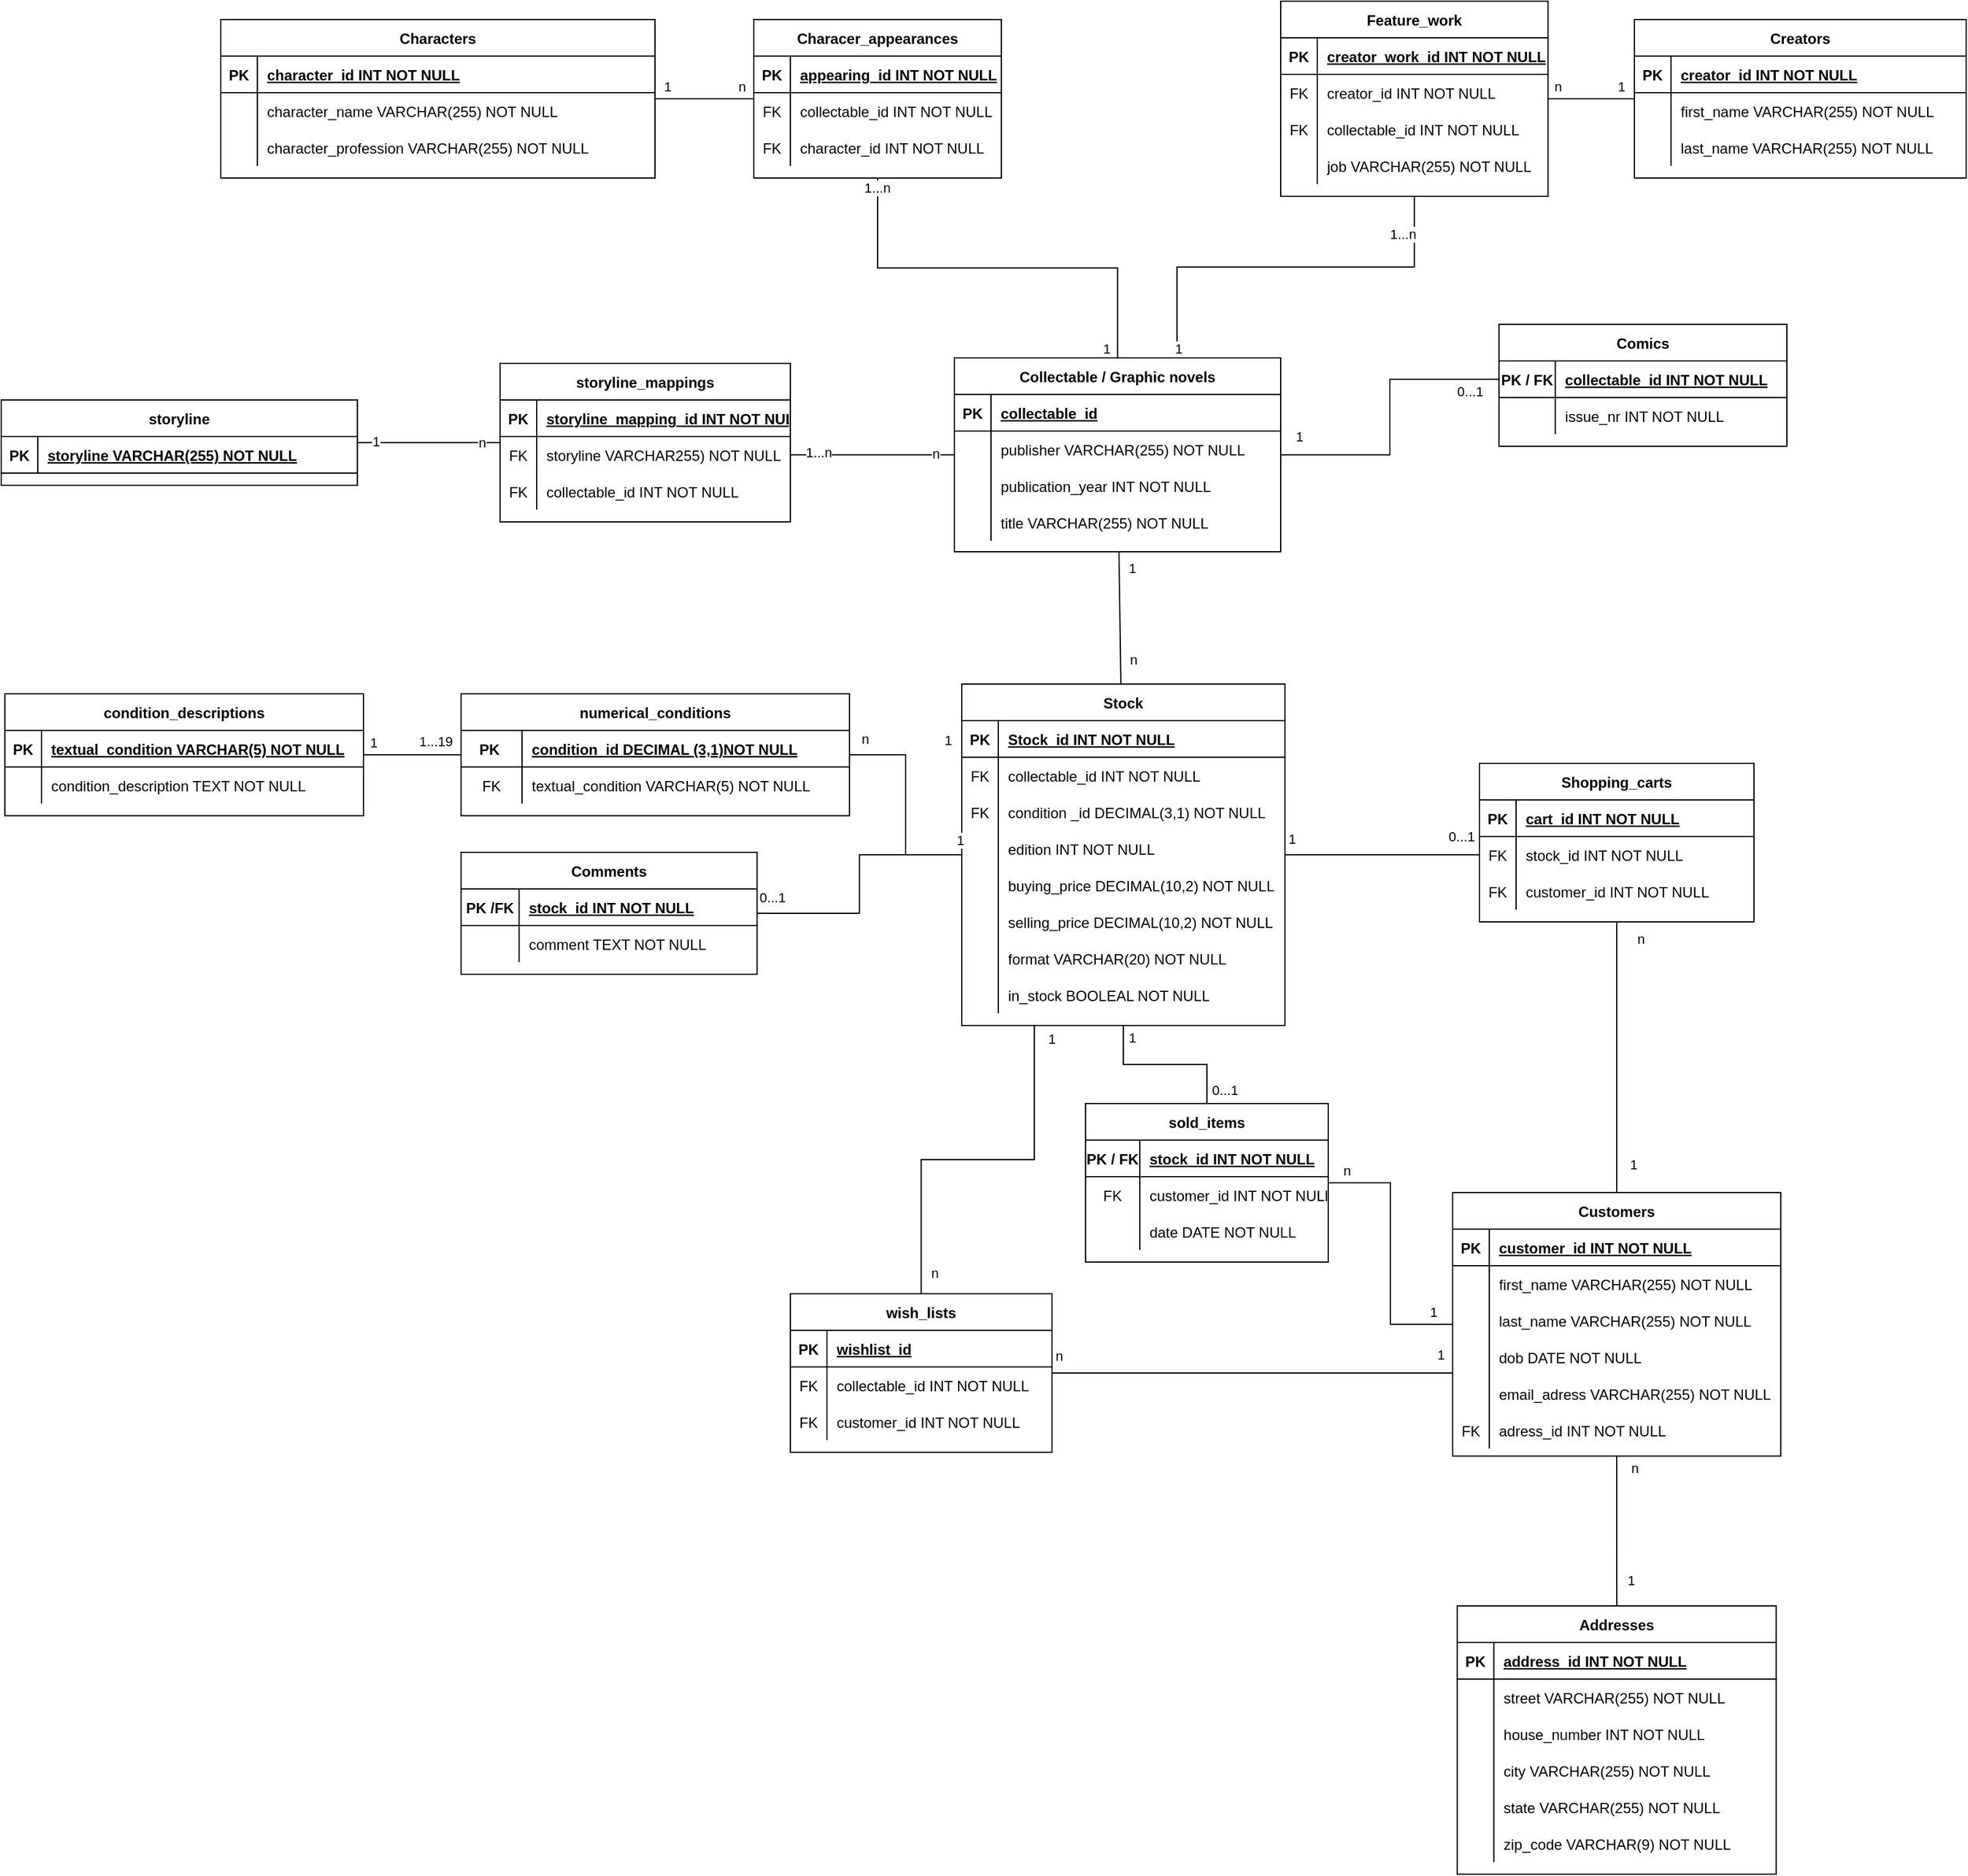 <mxfile version="17.2.4" type="device"><diagram id="C5RBs43oDa-KdzZeNtuy" name="Page-1"><mxGraphModel dx="1865" dy="649" grid="0" gridSize="10" guides="1" tooltips="1" connect="1" arrows="1" fold="1" page="1" pageScale="1" pageWidth="827" pageHeight="1169" math="0" shadow="0"><root><mxCell id="WIyWlLk6GJQsqaUBKTNV-0"/><mxCell id="WIyWlLk6GJQsqaUBKTNV-1" parent="WIyWlLk6GJQsqaUBKTNV-0"/><mxCell id="7GQuP0ExDcDbA5Iy-Vwz-10" style="edgeStyle=none;rounded=0;orthogonalLoop=1;jettySize=auto;html=1;shadow=0;endArrow=none;endFill=0;" parent="WIyWlLk6GJQsqaUBKTNV-1" source="_7PI-NMzkDAyf2S8Zyvh-37" target="_7PI-NMzkDAyf2S8Zyvh-50" edge="1"><mxGeometry relative="1" as="geometry"/></mxCell><mxCell id="7GQuP0ExDcDbA5Iy-Vwz-11" value="1" style="edgeLabel;html=1;align=center;verticalAlign=middle;resizable=0;points=[];shadow=0;rounded=0;" parent="7GQuP0ExDcDbA5Iy-Vwz-10" vertex="1" connectable="0"><mxGeometry x="-0.756" y="-1" relative="1" as="geometry"><mxPoint x="11" as="offset"/></mxGeometry></mxCell><mxCell id="7GQuP0ExDcDbA5Iy-Vwz-12" value="n" style="edgeLabel;html=1;align=center;verticalAlign=middle;resizable=0;points=[];shadow=0;rounded=0;" parent="7GQuP0ExDcDbA5Iy-Vwz-10" vertex="1" connectable="0"><mxGeometry x="0.625" y="2" relative="1" as="geometry"><mxPoint x="8" as="offset"/></mxGeometry></mxCell><mxCell id="ZOup_k77VEBHj0sqa4_4-62" style="edgeStyle=orthogonalEdgeStyle;rounded=0;orthogonalLoop=1;jettySize=auto;html=1;shadow=0;elbow=vertical;endArrow=none;endFill=0;" parent="WIyWlLk6GJQsqaUBKTNV-1" source="_7PI-NMzkDAyf2S8Zyvh-37" target="kdEws72ELfg4IOcUBJyL-1" edge="1"><mxGeometry relative="1" as="geometry"/></mxCell><mxCell id="BiRe-bt8Azs223Kcp-P9-0" value="1" style="edgeLabel;html=1;align=center;verticalAlign=middle;resizable=0;points=[];" parent="ZOup_k77VEBHj0sqa4_4-62" vertex="1" connectable="0"><mxGeometry x="-0.841" relative="1" as="geometry"><mxPoint x="-4" y="-15" as="offset"/></mxGeometry></mxCell><mxCell id="_7PI-NMzkDAyf2S8Zyvh-37" value="Collectable / Graphic novels" style="shape=table;startSize=30;container=1;collapsible=1;childLayout=tableLayout;fixedRows=1;rowLines=0;fontStyle=1;align=center;resizeLast=1;shadow=0;rounded=0;" parent="WIyWlLk6GJQsqaUBKTNV-1" vertex="1"><mxGeometry x="-43.5" y="453.5" width="267.5" height="159" as="geometry"/></mxCell><mxCell id="_7PI-NMzkDAyf2S8Zyvh-38" value="" style="shape=tableRow;horizontal=0;startSize=0;swimlaneHead=0;swimlaneBody=0;fillColor=none;collapsible=0;dropTarget=0;points=[[0,0.5],[1,0.5]];portConstraint=eastwest;top=0;left=0;right=0;bottom=1;shadow=0;rounded=0;" parent="_7PI-NMzkDAyf2S8Zyvh-37" vertex="1"><mxGeometry y="30" width="267.5" height="30" as="geometry"/></mxCell><mxCell id="_7PI-NMzkDAyf2S8Zyvh-39" value="PK" style="shape=partialRectangle;connectable=0;fillColor=none;top=0;left=0;bottom=0;right=0;fontStyle=1;overflow=hidden;shadow=0;rounded=0;" parent="_7PI-NMzkDAyf2S8Zyvh-38" vertex="1"><mxGeometry width="30" height="30" as="geometry"><mxRectangle width="30" height="30" as="alternateBounds"/></mxGeometry></mxCell><mxCell id="_7PI-NMzkDAyf2S8Zyvh-40" value="collectable_id" style="shape=partialRectangle;connectable=0;fillColor=none;top=0;left=0;bottom=0;right=0;align=left;spacingLeft=6;fontStyle=5;overflow=hidden;shadow=0;rounded=0;" parent="_7PI-NMzkDAyf2S8Zyvh-38" vertex="1"><mxGeometry x="30" width="237.5" height="30" as="geometry"><mxRectangle width="237.5" height="30" as="alternateBounds"/></mxGeometry></mxCell><mxCell id="kdEws72ELfg4IOcUBJyL-97" value="" style="shape=tableRow;horizontal=0;startSize=0;swimlaneHead=0;swimlaneBody=0;fillColor=none;collapsible=0;dropTarget=0;points=[[0,0.5],[1,0.5]];portConstraint=eastwest;top=0;left=0;right=0;bottom=0;shadow=0;rounded=0;" parent="_7PI-NMzkDAyf2S8Zyvh-37" vertex="1"><mxGeometry y="60" width="267.5" height="30" as="geometry"/></mxCell><mxCell id="kdEws72ELfg4IOcUBJyL-98" value="" style="shape=partialRectangle;connectable=0;fillColor=none;top=0;left=0;bottom=0;right=0;editable=1;overflow=hidden;shadow=0;rounded=0;" parent="kdEws72ELfg4IOcUBJyL-97" vertex="1"><mxGeometry width="30" height="30" as="geometry"><mxRectangle width="30" height="30" as="alternateBounds"/></mxGeometry></mxCell><mxCell id="kdEws72ELfg4IOcUBJyL-99" value="publisher VARCHAR(255) NOT NULL" style="shape=partialRectangle;connectable=0;fillColor=none;top=0;left=0;bottom=0;right=0;align=left;spacingLeft=6;overflow=hidden;shadow=0;rounded=0;" parent="kdEws72ELfg4IOcUBJyL-97" vertex="1"><mxGeometry x="30" width="237.5" height="30" as="geometry"><mxRectangle width="237.5" height="30" as="alternateBounds"/></mxGeometry></mxCell><mxCell id="nWb-D8mf4SeLAsy_4usm-0" value="" style="shape=tableRow;horizontal=0;startSize=0;swimlaneHead=0;swimlaneBody=0;fillColor=none;collapsible=0;dropTarget=0;points=[[0,0.5],[1,0.5]];portConstraint=eastwest;top=0;left=0;right=0;bottom=0;shadow=0;rounded=0;" vertex="1" parent="_7PI-NMzkDAyf2S8Zyvh-37"><mxGeometry y="90" width="267.5" height="30" as="geometry"/></mxCell><mxCell id="nWb-D8mf4SeLAsy_4usm-1" value="" style="shape=partialRectangle;connectable=0;fillColor=none;top=0;left=0;bottom=0;right=0;editable=1;overflow=hidden;shadow=0;rounded=0;" vertex="1" parent="nWb-D8mf4SeLAsy_4usm-0"><mxGeometry width="30" height="30" as="geometry"><mxRectangle width="30" height="30" as="alternateBounds"/></mxGeometry></mxCell><mxCell id="nWb-D8mf4SeLAsy_4usm-2" value="publication_year INT NOT NULL" style="shape=partialRectangle;connectable=0;fillColor=none;top=0;left=0;bottom=0;right=0;align=left;spacingLeft=6;overflow=hidden;shadow=0;rounded=0;" vertex="1" parent="nWb-D8mf4SeLAsy_4usm-0"><mxGeometry x="30" width="237.5" height="30" as="geometry"><mxRectangle width="237.5" height="30" as="alternateBounds"/></mxGeometry></mxCell><mxCell id="ZOup_k77VEBHj0sqa4_4-59" value="" style="shape=tableRow;horizontal=0;startSize=0;swimlaneHead=0;swimlaneBody=0;fillColor=none;collapsible=0;dropTarget=0;points=[[0,0.5],[1,0.5]];portConstraint=eastwest;top=0;left=0;right=0;bottom=0;shadow=0;rounded=0;" parent="_7PI-NMzkDAyf2S8Zyvh-37" vertex="1"><mxGeometry y="120" width="267.5" height="30" as="geometry"/></mxCell><mxCell id="ZOup_k77VEBHj0sqa4_4-60" value="" style="shape=partialRectangle;connectable=0;fillColor=none;top=0;left=0;bottom=0;right=0;editable=1;overflow=hidden;shadow=0;rounded=0;" parent="ZOup_k77VEBHj0sqa4_4-59" vertex="1"><mxGeometry width="30" height="30" as="geometry"><mxRectangle width="30" height="30" as="alternateBounds"/></mxGeometry></mxCell><mxCell id="ZOup_k77VEBHj0sqa4_4-61" value="title VARCHAR(255) NOT NULL" style="shape=partialRectangle;connectable=0;fillColor=none;top=0;left=0;bottom=0;right=0;align=left;spacingLeft=6;overflow=hidden;shadow=0;rounded=0;" parent="ZOup_k77VEBHj0sqa4_4-59" vertex="1"><mxGeometry x="30" width="237.5" height="30" as="geometry"><mxRectangle width="237.5" height="30" as="alternateBounds"/></mxGeometry></mxCell><mxCell id="_7PI-NMzkDAyf2S8Zyvh-50" value="Stock" style="shape=table;startSize=30;container=1;collapsible=1;childLayout=tableLayout;fixedRows=1;rowLines=0;fontStyle=1;align=center;resizeLast=1;shadow=0;rounded=0;" parent="WIyWlLk6GJQsqaUBKTNV-1" vertex="1"><mxGeometry x="-37.5" y="721" width="265" height="280" as="geometry"/></mxCell><mxCell id="_7PI-NMzkDAyf2S8Zyvh-51" value="" style="shape=tableRow;horizontal=0;startSize=0;swimlaneHead=0;swimlaneBody=0;fillColor=none;collapsible=0;dropTarget=0;points=[[0,0.5],[1,0.5]];portConstraint=eastwest;top=0;left=0;right=0;bottom=1;shadow=0;rounded=0;" parent="_7PI-NMzkDAyf2S8Zyvh-50" vertex="1"><mxGeometry y="30" width="265" height="30" as="geometry"/></mxCell><mxCell id="_7PI-NMzkDAyf2S8Zyvh-52" value="PK" style="shape=partialRectangle;connectable=0;fillColor=none;top=0;left=0;bottom=0;right=0;fontStyle=1;overflow=hidden;shadow=0;rounded=0;" parent="_7PI-NMzkDAyf2S8Zyvh-51" vertex="1"><mxGeometry width="30" height="30" as="geometry"><mxRectangle width="30" height="30" as="alternateBounds"/></mxGeometry></mxCell><mxCell id="_7PI-NMzkDAyf2S8Zyvh-53" value="Stock_id INT NOT NULL" style="shape=partialRectangle;connectable=0;fillColor=none;top=0;left=0;bottom=0;right=0;align=left;spacingLeft=6;fontStyle=5;overflow=hidden;shadow=0;rounded=0;" parent="_7PI-NMzkDAyf2S8Zyvh-51" vertex="1"><mxGeometry x="30" width="235" height="30" as="geometry"><mxRectangle width="235" height="30" as="alternateBounds"/></mxGeometry></mxCell><mxCell id="_7PI-NMzkDAyf2S8Zyvh-104" value="" style="shape=tableRow;horizontal=0;startSize=0;swimlaneHead=0;swimlaneBody=0;fillColor=none;collapsible=0;dropTarget=0;points=[[0,0.5],[1,0.5]];portConstraint=eastwest;top=0;left=0;right=0;bottom=0;shadow=0;rounded=0;" parent="_7PI-NMzkDAyf2S8Zyvh-50" vertex="1"><mxGeometry y="60" width="265" height="30" as="geometry"/></mxCell><mxCell id="_7PI-NMzkDAyf2S8Zyvh-105" value="FK" style="shape=partialRectangle;connectable=0;fillColor=none;top=0;left=0;bottom=0;right=0;editable=1;overflow=hidden;shadow=0;rounded=0;" parent="_7PI-NMzkDAyf2S8Zyvh-104" vertex="1"><mxGeometry width="30" height="30" as="geometry"><mxRectangle width="30" height="30" as="alternateBounds"/></mxGeometry></mxCell><mxCell id="_7PI-NMzkDAyf2S8Zyvh-106" value="collectable_id INT NOT NULL" style="shape=partialRectangle;connectable=0;fillColor=none;top=0;left=0;bottom=0;right=0;align=left;spacingLeft=6;overflow=hidden;shadow=0;rounded=0;" parent="_7PI-NMzkDAyf2S8Zyvh-104" vertex="1"><mxGeometry x="30" width="235" height="30" as="geometry"><mxRectangle width="235" height="30" as="alternateBounds"/></mxGeometry></mxCell><mxCell id="kdEws72ELfg4IOcUBJyL-19" value="" style="shape=tableRow;horizontal=0;startSize=0;swimlaneHead=0;swimlaneBody=0;fillColor=none;collapsible=0;dropTarget=0;points=[[0,0.5],[1,0.5]];portConstraint=eastwest;top=0;left=0;right=0;bottom=0;shadow=0;rounded=0;" parent="_7PI-NMzkDAyf2S8Zyvh-50" vertex="1"><mxGeometry y="90" width="265" height="30" as="geometry"/></mxCell><mxCell id="kdEws72ELfg4IOcUBJyL-20" value="FK" style="shape=partialRectangle;connectable=0;fillColor=none;top=0;left=0;bottom=0;right=0;editable=1;overflow=hidden;shadow=0;rounded=0;" parent="kdEws72ELfg4IOcUBJyL-19" vertex="1"><mxGeometry width="30" height="30" as="geometry"><mxRectangle width="30" height="30" as="alternateBounds"/></mxGeometry></mxCell><mxCell id="kdEws72ELfg4IOcUBJyL-21" value="condition _id DECIMAL(3,1) NOT NULL" style="shape=partialRectangle;connectable=0;fillColor=none;top=0;left=0;bottom=0;right=0;align=left;spacingLeft=6;overflow=hidden;shadow=0;rounded=0;" parent="kdEws72ELfg4IOcUBJyL-19" vertex="1"><mxGeometry x="30" width="235" height="30" as="geometry"><mxRectangle width="235" height="30" as="alternateBounds"/></mxGeometry></mxCell><mxCell id="_7PI-NMzkDAyf2S8Zyvh-110" value="" style="shape=tableRow;horizontal=0;startSize=0;swimlaneHead=0;swimlaneBody=0;fillColor=none;collapsible=0;dropTarget=0;points=[[0,0.5],[1,0.5]];portConstraint=eastwest;top=0;left=0;right=0;bottom=0;shadow=0;rounded=0;" parent="_7PI-NMzkDAyf2S8Zyvh-50" vertex="1"><mxGeometry y="120" width="265" height="30" as="geometry"/></mxCell><mxCell id="_7PI-NMzkDAyf2S8Zyvh-111" value="" style="shape=partialRectangle;connectable=0;fillColor=none;top=0;left=0;bottom=0;right=0;editable=1;overflow=hidden;shadow=0;rounded=0;" parent="_7PI-NMzkDAyf2S8Zyvh-110" vertex="1"><mxGeometry width="30" height="30" as="geometry"><mxRectangle width="30" height="30" as="alternateBounds"/></mxGeometry></mxCell><mxCell id="_7PI-NMzkDAyf2S8Zyvh-112" value="edition INT NOT NULL" style="shape=partialRectangle;connectable=0;fillColor=none;top=0;left=0;bottom=0;right=0;align=left;spacingLeft=6;overflow=hidden;shadow=0;rounded=0;" parent="_7PI-NMzkDAyf2S8Zyvh-110" vertex="1"><mxGeometry x="30" width="235" height="30" as="geometry"><mxRectangle width="235" height="30" as="alternateBounds"/></mxGeometry></mxCell><mxCell id="_7PI-NMzkDAyf2S8Zyvh-57" value="" style="shape=tableRow;horizontal=0;startSize=0;swimlaneHead=0;swimlaneBody=0;fillColor=none;collapsible=0;dropTarget=0;points=[[0,0.5],[1,0.5]];portConstraint=eastwest;top=0;left=0;right=0;bottom=0;shadow=0;rounded=0;" parent="_7PI-NMzkDAyf2S8Zyvh-50" vertex="1"><mxGeometry y="150" width="265" height="30" as="geometry"/></mxCell><mxCell id="_7PI-NMzkDAyf2S8Zyvh-58" value="" style="shape=partialRectangle;connectable=0;fillColor=none;top=0;left=0;bottom=0;right=0;editable=1;overflow=hidden;shadow=0;rounded=0;" parent="_7PI-NMzkDAyf2S8Zyvh-57" vertex="1"><mxGeometry width="30" height="30" as="geometry"><mxRectangle width="30" height="30" as="alternateBounds"/></mxGeometry></mxCell><mxCell id="_7PI-NMzkDAyf2S8Zyvh-59" value="buying_price DECIMAL(10,2) NOT NULL" style="shape=partialRectangle;connectable=0;fillColor=none;top=0;left=0;bottom=0;right=0;align=left;spacingLeft=6;overflow=hidden;shadow=0;rounded=0;" parent="_7PI-NMzkDAyf2S8Zyvh-57" vertex="1"><mxGeometry x="30" width="235" height="30" as="geometry"><mxRectangle width="235" height="30" as="alternateBounds"/></mxGeometry></mxCell><mxCell id="_7PI-NMzkDAyf2S8Zyvh-60" value="" style="shape=tableRow;horizontal=0;startSize=0;swimlaneHead=0;swimlaneBody=0;fillColor=none;collapsible=0;dropTarget=0;points=[[0,0.5],[1,0.5]];portConstraint=eastwest;top=0;left=0;right=0;bottom=0;shadow=0;rounded=0;" parent="_7PI-NMzkDAyf2S8Zyvh-50" vertex="1"><mxGeometry y="180" width="265" height="30" as="geometry"/></mxCell><mxCell id="_7PI-NMzkDAyf2S8Zyvh-61" value="" style="shape=partialRectangle;connectable=0;fillColor=none;top=0;left=0;bottom=0;right=0;editable=1;overflow=hidden;shadow=0;rounded=0;" parent="_7PI-NMzkDAyf2S8Zyvh-60" vertex="1"><mxGeometry width="30" height="30" as="geometry"><mxRectangle width="30" height="30" as="alternateBounds"/></mxGeometry></mxCell><mxCell id="_7PI-NMzkDAyf2S8Zyvh-62" value="selling_price DECIMAL(10,2) NOT NULL" style="shape=partialRectangle;connectable=0;fillColor=none;top=0;left=0;bottom=0;right=0;align=left;spacingLeft=6;overflow=hidden;shadow=0;rounded=0;" parent="_7PI-NMzkDAyf2S8Zyvh-60" vertex="1"><mxGeometry x="30" width="235" height="30" as="geometry"><mxRectangle width="235" height="30" as="alternateBounds"/></mxGeometry></mxCell><mxCell id="ZOup_k77VEBHj0sqa4_4-31" value="" style="shape=tableRow;horizontal=0;startSize=0;swimlaneHead=0;swimlaneBody=0;fillColor=none;collapsible=0;dropTarget=0;points=[[0,0.5],[1,0.5]];portConstraint=eastwest;top=0;left=0;right=0;bottom=0;shadow=0;rounded=0;" parent="_7PI-NMzkDAyf2S8Zyvh-50" vertex="1"><mxGeometry y="210" width="265" height="30" as="geometry"/></mxCell><mxCell id="ZOup_k77VEBHj0sqa4_4-32" value="" style="shape=partialRectangle;connectable=0;fillColor=none;top=0;left=0;bottom=0;right=0;editable=1;overflow=hidden;shadow=0;rounded=0;" parent="ZOup_k77VEBHj0sqa4_4-31" vertex="1"><mxGeometry width="30" height="30" as="geometry"><mxRectangle width="30" height="30" as="alternateBounds"/></mxGeometry></mxCell><mxCell id="ZOup_k77VEBHj0sqa4_4-33" value="format VARCHAR(20) NOT NULL" style="shape=partialRectangle;connectable=0;fillColor=none;top=0;left=0;bottom=0;right=0;align=left;spacingLeft=6;overflow=hidden;shadow=0;rounded=0;" parent="ZOup_k77VEBHj0sqa4_4-31" vertex="1"><mxGeometry x="30" width="235" height="30" as="geometry"><mxRectangle width="235" height="30" as="alternateBounds"/></mxGeometry></mxCell><mxCell id="YntgUnrDM9EtGzOeoAB_-16" value="" style="shape=tableRow;horizontal=0;startSize=0;swimlaneHead=0;swimlaneBody=0;fillColor=none;collapsible=0;dropTarget=0;points=[[0,0.5],[1,0.5]];portConstraint=eastwest;top=0;left=0;right=0;bottom=0;shadow=0;rounded=0;" parent="_7PI-NMzkDAyf2S8Zyvh-50" vertex="1"><mxGeometry y="240" width="265" height="30" as="geometry"/></mxCell><mxCell id="YntgUnrDM9EtGzOeoAB_-17" value="" style="shape=partialRectangle;connectable=0;fillColor=none;top=0;left=0;bottom=0;right=0;editable=1;overflow=hidden;shadow=0;rounded=0;" parent="YntgUnrDM9EtGzOeoAB_-16" vertex="1"><mxGeometry width="30" height="30" as="geometry"><mxRectangle width="30" height="30" as="alternateBounds"/></mxGeometry></mxCell><mxCell id="YntgUnrDM9EtGzOeoAB_-18" value="in_stock BOOLEAL NOT NULL" style="shape=partialRectangle;connectable=0;fillColor=none;top=0;left=0;bottom=0;right=0;align=left;spacingLeft=6;overflow=hidden;shadow=0;rounded=0;" parent="YntgUnrDM9EtGzOeoAB_-16" vertex="1"><mxGeometry x="30" width="235" height="30" as="geometry"><mxRectangle width="235" height="30" as="alternateBounds"/></mxGeometry></mxCell><mxCell id="9QwYAz46UrFp8mRe9JDN-0" value="n" style="edgeStyle=orthogonalEdgeStyle;rounded=0;orthogonalLoop=1;jettySize=auto;html=1;endArrow=none;endFill=0;" parent="WIyWlLk6GJQsqaUBKTNV-1" source="_7PI-NMzkDAyf2S8Zyvh-80" target="_7PI-NMzkDAyf2S8Zyvh-50" edge="1"><mxGeometry x="-0.859" y="13" relative="1" as="geometry"><mxPoint as="offset"/></mxGeometry></mxCell><mxCell id="9QwYAz46UrFp8mRe9JDN-22" style="edgeStyle=orthogonalEdgeStyle;rounded=0;orthogonalLoop=1;jettySize=auto;html=1;endArrow=none;endFill=0;" parent="WIyWlLk6GJQsqaUBKTNV-1" source="_7PI-NMzkDAyf2S8Zyvh-80" target="9QwYAz46UrFp8mRe9JDN-2" edge="1"><mxGeometry relative="1" as="geometry"/></mxCell><mxCell id="9QwYAz46UrFp8mRe9JDN-23" value="1" style="edgeLabel;html=1;align=center;verticalAlign=middle;resizable=0;points=[];" parent="9QwYAz46UrFp8mRe9JDN-22" vertex="1" connectable="0"><mxGeometry x="0.727" y="-1" relative="1" as="geometry"><mxPoint x="-3" y="-9" as="offset"/></mxGeometry></mxCell><mxCell id="9QwYAz46UrFp8mRe9JDN-24" value="1...19" style="edgeLabel;html=1;align=center;verticalAlign=middle;resizable=0;points=[];" parent="9QwYAz46UrFp8mRe9JDN-22" vertex="1" connectable="0"><mxGeometry x="-0.745" y="-2" relative="1" as="geometry"><mxPoint x="-11" y="-9" as="offset"/></mxGeometry></mxCell><mxCell id="_7PI-NMzkDAyf2S8Zyvh-80" value="numerical_conditions" style="shape=table;startSize=30;container=1;collapsible=1;childLayout=tableLayout;fixedRows=1;rowLines=0;fontStyle=1;align=center;resizeLast=1;shadow=0;rounded=0;" parent="WIyWlLk6GJQsqaUBKTNV-1" vertex="1"><mxGeometry x="-448" y="729" width="318.5" height="100" as="geometry"/></mxCell><mxCell id="_7PI-NMzkDAyf2S8Zyvh-81" value="" style="shape=tableRow;horizontal=0;startSize=0;swimlaneHead=0;swimlaneBody=0;fillColor=none;collapsible=0;dropTarget=0;points=[[0,0.5],[1,0.5]];portConstraint=eastwest;top=0;left=0;right=0;bottom=1;shadow=0;rounded=0;" parent="_7PI-NMzkDAyf2S8Zyvh-80" vertex="1"><mxGeometry y="30" width="318.5" height="30" as="geometry"/></mxCell><mxCell id="_7PI-NMzkDAyf2S8Zyvh-82" value="PK " style="shape=partialRectangle;connectable=0;fillColor=none;top=0;left=0;bottom=0;right=0;fontStyle=1;overflow=hidden;shadow=0;rounded=0;" parent="_7PI-NMzkDAyf2S8Zyvh-81" vertex="1"><mxGeometry width="50" height="30" as="geometry"><mxRectangle width="50" height="30" as="alternateBounds"/></mxGeometry></mxCell><mxCell id="_7PI-NMzkDAyf2S8Zyvh-83" value="condition_id DECIMAL (3,1)NOT NULL" style="shape=partialRectangle;connectable=0;fillColor=none;top=0;left=0;bottom=0;right=0;align=left;spacingLeft=6;fontStyle=5;overflow=hidden;shadow=0;rounded=0;" parent="_7PI-NMzkDAyf2S8Zyvh-81" vertex="1"><mxGeometry x="50" width="268.5" height="30" as="geometry"><mxRectangle width="268.5" height="30" as="alternateBounds"/></mxGeometry></mxCell><mxCell id="_7PI-NMzkDAyf2S8Zyvh-97" value="" style="shape=tableRow;horizontal=0;startSize=0;swimlaneHead=0;swimlaneBody=0;fillColor=none;collapsible=0;dropTarget=0;points=[[0,0.5],[1,0.5]];portConstraint=eastwest;top=0;left=0;right=0;bottom=0;shadow=0;rounded=0;" parent="_7PI-NMzkDAyf2S8Zyvh-80" vertex="1"><mxGeometry y="60" width="318.5" height="30" as="geometry"/></mxCell><mxCell id="_7PI-NMzkDAyf2S8Zyvh-98" value="FK" style="shape=partialRectangle;connectable=0;fillColor=none;top=0;left=0;bottom=0;right=0;editable=1;overflow=hidden;shadow=0;rounded=0;" parent="_7PI-NMzkDAyf2S8Zyvh-97" vertex="1"><mxGeometry width="50" height="30" as="geometry"><mxRectangle width="50" height="30" as="alternateBounds"/></mxGeometry></mxCell><mxCell id="_7PI-NMzkDAyf2S8Zyvh-99" value="textual_condition VARCHAR(5) NOT NULL" style="shape=partialRectangle;connectable=0;fillColor=none;top=0;left=0;bottom=0;right=0;align=left;spacingLeft=6;overflow=hidden;shadow=0;rounded=0;" parent="_7PI-NMzkDAyf2S8Zyvh-97" vertex="1"><mxGeometry x="50" width="268.5" height="30" as="geometry"><mxRectangle width="268.5" height="30" as="alternateBounds"/></mxGeometry></mxCell><mxCell id="kdEws72ELfg4IOcUBJyL-0" value="Comics" style="shape=table;startSize=30;container=1;collapsible=1;childLayout=tableLayout;fixedRows=1;rowLines=0;fontStyle=1;align=center;resizeLast=1;shadow=0;rounded=0;" parent="WIyWlLk6GJQsqaUBKTNV-1" vertex="1"><mxGeometry x="403" y="426" width="236" height="100" as="geometry"/></mxCell><mxCell id="kdEws72ELfg4IOcUBJyL-1" value="" style="shape=tableRow;horizontal=0;startSize=0;swimlaneHead=0;swimlaneBody=0;fillColor=none;collapsible=0;dropTarget=0;points=[[0,0.5],[1,0.5]];portConstraint=eastwest;top=0;left=0;right=0;bottom=1;shadow=0;rounded=0;" parent="kdEws72ELfg4IOcUBJyL-0" vertex="1"><mxGeometry y="30" width="236" height="30" as="geometry"/></mxCell><mxCell id="kdEws72ELfg4IOcUBJyL-2" value="PK / FK" style="shape=partialRectangle;connectable=0;fillColor=none;top=0;left=0;bottom=0;right=0;fontStyle=1;overflow=hidden;shadow=0;rounded=0;" parent="kdEws72ELfg4IOcUBJyL-1" vertex="1"><mxGeometry width="46.15" height="30" as="geometry"><mxRectangle width="46.15" height="30" as="alternateBounds"/></mxGeometry></mxCell><mxCell id="kdEws72ELfg4IOcUBJyL-3" value="collectable_id INT NOT NULL" style="shape=partialRectangle;connectable=0;fillColor=none;top=0;left=0;bottom=0;right=0;align=left;spacingLeft=6;fontStyle=5;overflow=hidden;shadow=0;rounded=0;" parent="kdEws72ELfg4IOcUBJyL-1" vertex="1"><mxGeometry x="46.15" width="189.85" height="30" as="geometry"><mxRectangle width="189.85" height="30" as="alternateBounds"/></mxGeometry></mxCell><mxCell id="kdEws72ELfg4IOcUBJyL-7" value="" style="shape=tableRow;horizontal=0;startSize=0;swimlaneHead=0;swimlaneBody=0;fillColor=none;collapsible=0;dropTarget=0;points=[[0,0.5],[1,0.5]];portConstraint=eastwest;top=0;left=0;right=0;bottom=0;shadow=0;rounded=0;" parent="kdEws72ELfg4IOcUBJyL-0" vertex="1"><mxGeometry y="60" width="236" height="30" as="geometry"/></mxCell><mxCell id="kdEws72ELfg4IOcUBJyL-8" value="" style="shape=partialRectangle;connectable=0;fillColor=none;top=0;left=0;bottom=0;right=0;editable=1;overflow=hidden;shadow=0;rounded=0;" parent="kdEws72ELfg4IOcUBJyL-7" vertex="1"><mxGeometry width="46.15" height="30" as="geometry"><mxRectangle width="46.15" height="30" as="alternateBounds"/></mxGeometry></mxCell><mxCell id="kdEws72ELfg4IOcUBJyL-9" value="issue_nr INT NOT NULL" style="shape=partialRectangle;connectable=0;fillColor=none;top=0;left=0;bottom=0;right=0;align=left;spacingLeft=6;overflow=hidden;shadow=0;rounded=0;" parent="kdEws72ELfg4IOcUBJyL-7" vertex="1"><mxGeometry x="46.15" width="189.85" height="30" as="geometry"><mxRectangle width="189.85" height="30" as="alternateBounds"/></mxGeometry></mxCell><mxCell id="7GQuP0ExDcDbA5Iy-Vwz-19" value="n" style="edgeStyle=none;rounded=0;orthogonalLoop=1;jettySize=auto;html=1;shadow=0;endArrow=none;endFill=0;" parent="WIyWlLk6GJQsqaUBKTNV-1" source="kdEws72ELfg4IOcUBJyL-22" target="kdEws72ELfg4IOcUBJyL-87" edge="1"><mxGeometry x="0.75" y="10" relative="1" as="geometry"><mxPoint as="offset"/></mxGeometry></mxCell><mxCell id="7GQuP0ExDcDbA5Iy-Vwz-20" value="1" style="edgeLabel;html=1;align=center;verticalAlign=middle;resizable=0;points=[];shadow=0;rounded=0;" parent="7GQuP0ExDcDbA5Iy-Vwz-19" vertex="1" connectable="0"><mxGeometry x="-0.828" relative="1" as="geometry"><mxPoint x="3" y="-10" as="offset"/></mxGeometry></mxCell><mxCell id="kdEws72ELfg4IOcUBJyL-22" value="Characters" style="shape=table;startSize=30;container=1;collapsible=1;childLayout=tableLayout;fixedRows=1;rowLines=0;fontStyle=1;align=center;resizeLast=1;shadow=0;rounded=0;" parent="WIyWlLk6GJQsqaUBKTNV-1" vertex="1"><mxGeometry x="-645" y="176" width="356" height="130" as="geometry"/></mxCell><mxCell id="kdEws72ELfg4IOcUBJyL-23" value="" style="shape=tableRow;horizontal=0;startSize=0;swimlaneHead=0;swimlaneBody=0;fillColor=none;collapsible=0;dropTarget=0;points=[[0,0.5],[1,0.5]];portConstraint=eastwest;top=0;left=0;right=0;bottom=1;shadow=0;rounded=0;" parent="kdEws72ELfg4IOcUBJyL-22" vertex="1"><mxGeometry y="30" width="356" height="30" as="geometry"/></mxCell><mxCell id="kdEws72ELfg4IOcUBJyL-24" value="PK" style="shape=partialRectangle;connectable=0;fillColor=none;top=0;left=0;bottom=0;right=0;fontStyle=1;overflow=hidden;shadow=0;rounded=0;" parent="kdEws72ELfg4IOcUBJyL-23" vertex="1"><mxGeometry width="30" height="30" as="geometry"><mxRectangle width="30" height="30" as="alternateBounds"/></mxGeometry></mxCell><mxCell id="kdEws72ELfg4IOcUBJyL-25" value="character_id INT NOT NULL" style="shape=partialRectangle;connectable=0;fillColor=none;top=0;left=0;bottom=0;right=0;align=left;spacingLeft=6;fontStyle=5;overflow=hidden;shadow=0;rounded=0;" parent="kdEws72ELfg4IOcUBJyL-23" vertex="1"><mxGeometry x="30" width="326" height="30" as="geometry"><mxRectangle width="326" height="30" as="alternateBounds"/></mxGeometry></mxCell><mxCell id="kdEws72ELfg4IOcUBJyL-26" value="" style="shape=tableRow;horizontal=0;startSize=0;swimlaneHead=0;swimlaneBody=0;fillColor=none;collapsible=0;dropTarget=0;points=[[0,0.5],[1,0.5]];portConstraint=eastwest;top=0;left=0;right=0;bottom=0;shadow=0;rounded=0;" parent="kdEws72ELfg4IOcUBJyL-22" vertex="1"><mxGeometry y="60" width="356" height="30" as="geometry"/></mxCell><mxCell id="kdEws72ELfg4IOcUBJyL-27" value="" style="shape=partialRectangle;connectable=0;fillColor=none;top=0;left=0;bottom=0;right=0;editable=1;overflow=hidden;shadow=0;rounded=0;" parent="kdEws72ELfg4IOcUBJyL-26" vertex="1"><mxGeometry width="30" height="30" as="geometry"><mxRectangle width="30" height="30" as="alternateBounds"/></mxGeometry></mxCell><mxCell id="kdEws72ELfg4IOcUBJyL-28" value="character_name VARCHAR(255) NOT NULL" style="shape=partialRectangle;connectable=0;fillColor=none;top=0;left=0;bottom=0;right=0;align=left;spacingLeft=6;overflow=hidden;shadow=0;rounded=0;" parent="kdEws72ELfg4IOcUBJyL-26" vertex="1"><mxGeometry x="30" width="326" height="30" as="geometry"><mxRectangle width="326" height="30" as="alternateBounds"/></mxGeometry></mxCell><mxCell id="kdEws72ELfg4IOcUBJyL-29" value="" style="shape=tableRow;horizontal=0;startSize=0;swimlaneHead=0;swimlaneBody=0;fillColor=none;collapsible=0;dropTarget=0;points=[[0,0.5],[1,0.5]];portConstraint=eastwest;top=0;left=0;right=0;bottom=0;shadow=0;rounded=0;" parent="kdEws72ELfg4IOcUBJyL-22" vertex="1"><mxGeometry y="90" width="356" height="30" as="geometry"/></mxCell><mxCell id="kdEws72ELfg4IOcUBJyL-30" value="" style="shape=partialRectangle;connectable=0;fillColor=none;top=0;left=0;bottom=0;right=0;editable=1;overflow=hidden;shadow=0;rounded=0;" parent="kdEws72ELfg4IOcUBJyL-29" vertex="1"><mxGeometry width="30" height="30" as="geometry"><mxRectangle width="30" height="30" as="alternateBounds"/></mxGeometry></mxCell><mxCell id="kdEws72ELfg4IOcUBJyL-31" value="character_profession VARCHAR(255) NOT NULL" style="shape=partialRectangle;connectable=0;fillColor=none;top=0;left=0;bottom=0;right=0;align=left;spacingLeft=6;overflow=hidden;shadow=0;rounded=0;" parent="kdEws72ELfg4IOcUBJyL-29" vertex="1"><mxGeometry x="30" width="326" height="30" as="geometry"><mxRectangle width="326" height="30" as="alternateBounds"/></mxGeometry></mxCell><mxCell id="7GQuP0ExDcDbA5Iy-Vwz-21" style="edgeStyle=orthogonalEdgeStyle;rounded=0;orthogonalLoop=1;jettySize=auto;html=1;shadow=0;endArrow=none;endFill=0;" parent="WIyWlLk6GJQsqaUBKTNV-1" source="kdEws72ELfg4IOcUBJyL-87" target="_7PI-NMzkDAyf2S8Zyvh-37" edge="1"><mxGeometry relative="1" as="geometry"/></mxCell><mxCell id="7GQuP0ExDcDbA5Iy-Vwz-22" value="1...n" style="edgeLabel;html=1;align=center;verticalAlign=middle;resizable=0;points=[];shadow=0;rounded=0;" parent="7GQuP0ExDcDbA5Iy-Vwz-21" vertex="1" connectable="0"><mxGeometry x="-0.88" y="-3" relative="1" as="geometry"><mxPoint x="2" y="-13" as="offset"/></mxGeometry></mxCell><mxCell id="kdEws72ELfg4IOcUBJyL-87" value="Characer_appearances" style="shape=table;startSize=30;container=1;collapsible=1;childLayout=tableLayout;fixedRows=1;rowLines=0;fontStyle=1;align=center;resizeLast=1;shadow=0;rounded=0;" parent="WIyWlLk6GJQsqaUBKTNV-1" vertex="1"><mxGeometry x="-208" y="176" width="203" height="130" as="geometry"/></mxCell><mxCell id="kdEws72ELfg4IOcUBJyL-88" value="" style="shape=tableRow;horizontal=0;startSize=0;swimlaneHead=0;swimlaneBody=0;fillColor=none;collapsible=0;dropTarget=0;points=[[0,0.5],[1,0.5]];portConstraint=eastwest;top=0;left=0;right=0;bottom=1;shadow=0;rounded=0;" parent="kdEws72ELfg4IOcUBJyL-87" vertex="1"><mxGeometry y="30" width="203" height="30" as="geometry"/></mxCell><mxCell id="kdEws72ELfg4IOcUBJyL-89" value="PK" style="shape=partialRectangle;connectable=0;fillColor=none;top=0;left=0;bottom=0;right=0;fontStyle=1;overflow=hidden;shadow=0;rounded=0;" parent="kdEws72ELfg4IOcUBJyL-88" vertex="1"><mxGeometry width="30" height="30" as="geometry"><mxRectangle width="30" height="30" as="alternateBounds"/></mxGeometry></mxCell><mxCell id="kdEws72ELfg4IOcUBJyL-90" value="appearing_id INT NOT NULL" style="shape=partialRectangle;connectable=0;fillColor=none;top=0;left=0;bottom=0;right=0;align=left;spacingLeft=6;fontStyle=5;overflow=hidden;shadow=0;rounded=0;" parent="kdEws72ELfg4IOcUBJyL-88" vertex="1"><mxGeometry x="30" width="173" height="30" as="geometry"><mxRectangle width="173" height="30" as="alternateBounds"/></mxGeometry></mxCell><mxCell id="kdEws72ELfg4IOcUBJyL-91" value="" style="shape=tableRow;horizontal=0;startSize=0;swimlaneHead=0;swimlaneBody=0;fillColor=none;collapsible=0;dropTarget=0;points=[[0,0.5],[1,0.5]];portConstraint=eastwest;top=0;left=0;right=0;bottom=0;shadow=0;rounded=0;" parent="kdEws72ELfg4IOcUBJyL-87" vertex="1"><mxGeometry y="60" width="203" height="30" as="geometry"/></mxCell><mxCell id="kdEws72ELfg4IOcUBJyL-92" value="FK" style="shape=partialRectangle;connectable=0;fillColor=none;top=0;left=0;bottom=0;right=0;editable=1;overflow=hidden;shadow=0;rounded=0;" parent="kdEws72ELfg4IOcUBJyL-91" vertex="1"><mxGeometry width="30" height="30" as="geometry"><mxRectangle width="30" height="30" as="alternateBounds"/></mxGeometry></mxCell><mxCell id="kdEws72ELfg4IOcUBJyL-93" value="collectable_id INT NOT NULL" style="shape=partialRectangle;connectable=0;fillColor=none;top=0;left=0;bottom=0;right=0;align=left;spacingLeft=6;overflow=hidden;shadow=0;rounded=0;" parent="kdEws72ELfg4IOcUBJyL-91" vertex="1"><mxGeometry x="30" width="173" height="30" as="geometry"><mxRectangle width="173" height="30" as="alternateBounds"/></mxGeometry></mxCell><mxCell id="kdEws72ELfg4IOcUBJyL-94" value="" style="shape=tableRow;horizontal=0;startSize=0;swimlaneHead=0;swimlaneBody=0;fillColor=none;collapsible=0;dropTarget=0;points=[[0,0.5],[1,0.5]];portConstraint=eastwest;top=0;left=0;right=0;bottom=0;shadow=0;rounded=0;" parent="kdEws72ELfg4IOcUBJyL-87" vertex="1"><mxGeometry y="90" width="203" height="30" as="geometry"/></mxCell><mxCell id="kdEws72ELfg4IOcUBJyL-95" value="FK" style="shape=partialRectangle;connectable=0;fillColor=none;top=0;left=0;bottom=0;right=0;editable=1;overflow=hidden;shadow=0;rounded=0;" parent="kdEws72ELfg4IOcUBJyL-94" vertex="1"><mxGeometry width="30" height="30" as="geometry"><mxRectangle width="30" height="30" as="alternateBounds"/></mxGeometry></mxCell><mxCell id="kdEws72ELfg4IOcUBJyL-96" value="character_id INT NOT NULL" style="shape=partialRectangle;connectable=0;fillColor=none;top=0;left=0;bottom=0;right=0;align=left;spacingLeft=6;overflow=hidden;shadow=0;rounded=0;" parent="kdEws72ELfg4IOcUBJyL-94" vertex="1"><mxGeometry x="30" width="173" height="30" as="geometry"><mxRectangle width="173" height="30" as="alternateBounds"/></mxGeometry></mxCell><mxCell id="7GQuP0ExDcDbA5Iy-Vwz-16" style="edgeStyle=none;rounded=0;orthogonalLoop=1;jettySize=auto;html=1;shadow=0;endArrow=none;endFill=0;" parent="WIyWlLk6GJQsqaUBKTNV-1" source="kdEws72ELfg4IOcUBJyL-100" target="kdEws72ELfg4IOcUBJyL-107" edge="1"><mxGeometry relative="1" as="geometry"/></mxCell><mxCell id="7GQuP0ExDcDbA5Iy-Vwz-17" value="1" style="edgeLabel;html=1;align=center;verticalAlign=middle;resizable=0;points=[];shadow=0;rounded=0;" parent="7GQuP0ExDcDbA5Iy-Vwz-16" vertex="1" connectable="0"><mxGeometry x="-0.669" y="-4" relative="1" as="geometry"><mxPoint y="-6" as="offset"/></mxGeometry></mxCell><mxCell id="7GQuP0ExDcDbA5Iy-Vwz-18" value="n" style="edgeLabel;html=1;align=center;verticalAlign=middle;resizable=0;points=[];shadow=0;rounded=0;" parent="7GQuP0ExDcDbA5Iy-Vwz-16" vertex="1" connectable="0"><mxGeometry x="0.787" y="2" relative="1" as="geometry"><mxPoint y="-12" as="offset"/></mxGeometry></mxCell><mxCell id="kdEws72ELfg4IOcUBJyL-100" value="Creators" style="shape=table;startSize=30;container=1;collapsible=1;childLayout=tableLayout;fixedRows=1;rowLines=0;fontStyle=1;align=center;resizeLast=1;shadow=0;rounded=0;" parent="WIyWlLk6GJQsqaUBKTNV-1" vertex="1"><mxGeometry x="514" y="176" width="272" height="130" as="geometry"/></mxCell><mxCell id="kdEws72ELfg4IOcUBJyL-101" value="" style="shape=tableRow;horizontal=0;startSize=0;swimlaneHead=0;swimlaneBody=0;fillColor=none;collapsible=0;dropTarget=0;points=[[0,0.5],[1,0.5]];portConstraint=eastwest;top=0;left=0;right=0;bottom=1;shadow=0;rounded=0;" parent="kdEws72ELfg4IOcUBJyL-100" vertex="1"><mxGeometry y="30" width="272" height="30" as="geometry"/></mxCell><mxCell id="kdEws72ELfg4IOcUBJyL-102" value="PK" style="shape=partialRectangle;connectable=0;fillColor=none;top=0;left=0;bottom=0;right=0;fontStyle=1;overflow=hidden;shadow=0;rounded=0;" parent="kdEws72ELfg4IOcUBJyL-101" vertex="1"><mxGeometry width="30" height="30" as="geometry"><mxRectangle width="30" height="30" as="alternateBounds"/></mxGeometry></mxCell><mxCell id="kdEws72ELfg4IOcUBJyL-103" value="creator_id INT NOT NULL" style="shape=partialRectangle;connectable=0;fillColor=none;top=0;left=0;bottom=0;right=0;align=left;spacingLeft=6;fontStyle=5;overflow=hidden;shadow=0;rounded=0;" parent="kdEws72ELfg4IOcUBJyL-101" vertex="1"><mxGeometry x="30" width="242" height="30" as="geometry"><mxRectangle width="242" height="30" as="alternateBounds"/></mxGeometry></mxCell><mxCell id="kdEws72ELfg4IOcUBJyL-104" value="" style="shape=tableRow;horizontal=0;startSize=0;swimlaneHead=0;swimlaneBody=0;fillColor=none;collapsible=0;dropTarget=0;points=[[0,0.5],[1,0.5]];portConstraint=eastwest;top=0;left=0;right=0;bottom=0;shadow=0;rounded=0;" parent="kdEws72ELfg4IOcUBJyL-100" vertex="1"><mxGeometry y="60" width="272" height="30" as="geometry"/></mxCell><mxCell id="kdEws72ELfg4IOcUBJyL-105" value="" style="shape=partialRectangle;connectable=0;fillColor=none;top=0;left=0;bottom=0;right=0;editable=1;overflow=hidden;shadow=0;rounded=0;" parent="kdEws72ELfg4IOcUBJyL-104" vertex="1"><mxGeometry width="30" height="30" as="geometry"><mxRectangle width="30" height="30" as="alternateBounds"/></mxGeometry></mxCell><mxCell id="kdEws72ELfg4IOcUBJyL-106" value="first_name VARCHAR(255) NOT NULL" style="shape=partialRectangle;connectable=0;fillColor=none;top=0;left=0;bottom=0;right=0;align=left;spacingLeft=6;overflow=hidden;shadow=0;rounded=0;" parent="kdEws72ELfg4IOcUBJyL-104" vertex="1"><mxGeometry x="30" width="242" height="30" as="geometry"><mxRectangle width="242" height="30" as="alternateBounds"/></mxGeometry></mxCell><mxCell id="athSDvaFYYacDn1jZ2Qn-35" value="" style="shape=tableRow;horizontal=0;startSize=0;swimlaneHead=0;swimlaneBody=0;fillColor=none;collapsible=0;dropTarget=0;points=[[0,0.5],[1,0.5]];portConstraint=eastwest;top=0;left=0;right=0;bottom=0;shadow=0;rounded=0;" parent="kdEws72ELfg4IOcUBJyL-100" vertex="1"><mxGeometry y="90" width="272" height="30" as="geometry"/></mxCell><mxCell id="athSDvaFYYacDn1jZ2Qn-36" value="" style="shape=partialRectangle;connectable=0;fillColor=none;top=0;left=0;bottom=0;right=0;editable=1;overflow=hidden;shadow=0;rounded=0;" parent="athSDvaFYYacDn1jZ2Qn-35" vertex="1"><mxGeometry width="30" height="30" as="geometry"><mxRectangle width="30" height="30" as="alternateBounds"/></mxGeometry></mxCell><mxCell id="athSDvaFYYacDn1jZ2Qn-37" value="last_name VARCHAR(255) NOT NULL" style="shape=partialRectangle;connectable=0;fillColor=none;top=0;left=0;bottom=0;right=0;align=left;spacingLeft=6;overflow=hidden;shadow=0;rounded=0;" parent="athSDvaFYYacDn1jZ2Qn-35" vertex="1"><mxGeometry x="30" width="242" height="30" as="geometry"><mxRectangle width="242" height="30" as="alternateBounds"/></mxGeometry></mxCell><mxCell id="7GQuP0ExDcDbA5Iy-Vwz-25" value="1...n" style="edgeStyle=orthogonalEdgeStyle;rounded=0;orthogonalLoop=1;jettySize=auto;html=1;shadow=0;endArrow=none;endFill=0;" parent="WIyWlLk6GJQsqaUBKTNV-1" source="kdEws72ELfg4IOcUBJyL-107" target="_7PI-NMzkDAyf2S8Zyvh-37" edge="1"><mxGeometry x="-0.812" y="-10" relative="1" as="geometry"><Array as="points"><mxPoint x="334" y="379"/><mxPoint x="139" y="379"/></Array><mxPoint as="offset"/></mxGeometry></mxCell><mxCell id="kdEws72ELfg4IOcUBJyL-107" value="Feature_work" style="shape=table;startSize=30;container=1;collapsible=1;childLayout=tableLayout;fixedRows=1;rowLines=0;fontStyle=1;align=center;resizeLast=1;shadow=0;rounded=0;" parent="WIyWlLk6GJQsqaUBKTNV-1" vertex="1"><mxGeometry x="224" y="161" width="219.19" height="160" as="geometry"/></mxCell><mxCell id="kdEws72ELfg4IOcUBJyL-108" value="" style="shape=tableRow;horizontal=0;startSize=0;swimlaneHead=0;swimlaneBody=0;fillColor=none;collapsible=0;dropTarget=0;points=[[0,0.5],[1,0.5]];portConstraint=eastwest;top=0;left=0;right=0;bottom=1;shadow=0;rounded=0;" parent="kdEws72ELfg4IOcUBJyL-107" vertex="1"><mxGeometry y="30" width="219.19" height="30" as="geometry"/></mxCell><mxCell id="kdEws72ELfg4IOcUBJyL-109" value="PK" style="shape=partialRectangle;connectable=0;fillColor=none;top=0;left=0;bottom=0;right=0;fontStyle=1;overflow=hidden;shadow=0;rounded=0;" parent="kdEws72ELfg4IOcUBJyL-108" vertex="1"><mxGeometry width="30" height="30" as="geometry"><mxRectangle width="30" height="30" as="alternateBounds"/></mxGeometry></mxCell><mxCell id="kdEws72ELfg4IOcUBJyL-110" value="creator_work_id INT NOT NULL" style="shape=partialRectangle;connectable=0;fillColor=none;top=0;left=0;bottom=0;right=0;align=left;spacingLeft=6;fontStyle=5;overflow=hidden;shadow=0;rounded=0;" parent="kdEws72ELfg4IOcUBJyL-108" vertex="1"><mxGeometry x="30" width="189.19" height="30" as="geometry"><mxRectangle width="189.19" height="30" as="alternateBounds"/></mxGeometry></mxCell><mxCell id="kdEws72ELfg4IOcUBJyL-111" value="" style="shape=tableRow;horizontal=0;startSize=0;swimlaneHead=0;swimlaneBody=0;fillColor=none;collapsible=0;dropTarget=0;points=[[0,0.5],[1,0.5]];portConstraint=eastwest;top=0;left=0;right=0;bottom=0;shadow=0;rounded=0;" parent="kdEws72ELfg4IOcUBJyL-107" vertex="1"><mxGeometry y="60" width="219.19" height="30" as="geometry"/></mxCell><mxCell id="kdEws72ELfg4IOcUBJyL-112" value="FK" style="shape=partialRectangle;connectable=0;fillColor=none;top=0;left=0;bottom=0;right=0;editable=1;overflow=hidden;shadow=0;rounded=0;" parent="kdEws72ELfg4IOcUBJyL-111" vertex="1"><mxGeometry width="30" height="30" as="geometry"><mxRectangle width="30" height="30" as="alternateBounds"/></mxGeometry></mxCell><mxCell id="kdEws72ELfg4IOcUBJyL-113" value="creator_id INT NOT NULL" style="shape=partialRectangle;connectable=0;fillColor=none;top=0;left=0;bottom=0;right=0;align=left;spacingLeft=6;overflow=hidden;shadow=0;rounded=0;" parent="kdEws72ELfg4IOcUBJyL-111" vertex="1"><mxGeometry x="30" width="189.19" height="30" as="geometry"><mxRectangle width="189.19" height="30" as="alternateBounds"/></mxGeometry></mxCell><mxCell id="kdEws72ELfg4IOcUBJyL-114" value="" style="shape=tableRow;horizontal=0;startSize=0;swimlaneHead=0;swimlaneBody=0;fillColor=none;collapsible=0;dropTarget=0;points=[[0,0.5],[1,0.5]];portConstraint=eastwest;top=0;left=0;right=0;bottom=0;shadow=0;rounded=0;" parent="kdEws72ELfg4IOcUBJyL-107" vertex="1"><mxGeometry y="90" width="219.19" height="30" as="geometry"/></mxCell><mxCell id="kdEws72ELfg4IOcUBJyL-115" value="FK" style="shape=partialRectangle;connectable=0;fillColor=none;top=0;left=0;bottom=0;right=0;editable=1;overflow=hidden;shadow=0;rounded=0;" parent="kdEws72ELfg4IOcUBJyL-114" vertex="1"><mxGeometry width="30" height="30" as="geometry"><mxRectangle width="30" height="30" as="alternateBounds"/></mxGeometry></mxCell><mxCell id="kdEws72ELfg4IOcUBJyL-116" value="collectable_id INT NOT NULL" style="shape=partialRectangle;connectable=0;fillColor=none;top=0;left=0;bottom=0;right=0;align=left;spacingLeft=6;overflow=hidden;shadow=0;rounded=0;" parent="kdEws72ELfg4IOcUBJyL-114" vertex="1"><mxGeometry x="30" width="189.19" height="30" as="geometry"><mxRectangle width="189.19" height="30" as="alternateBounds"/></mxGeometry></mxCell><mxCell id="7GQuP0ExDcDbA5Iy-Vwz-13" value="" style="shape=tableRow;horizontal=0;startSize=0;swimlaneHead=0;swimlaneBody=0;fillColor=none;collapsible=0;dropTarget=0;points=[[0,0.5],[1,0.5]];portConstraint=eastwest;top=0;left=0;right=0;bottom=0;shadow=0;rounded=0;" parent="kdEws72ELfg4IOcUBJyL-107" vertex="1"><mxGeometry y="120" width="219.19" height="30" as="geometry"/></mxCell><mxCell id="7GQuP0ExDcDbA5Iy-Vwz-14" value="" style="shape=partialRectangle;connectable=0;fillColor=none;top=0;left=0;bottom=0;right=0;editable=1;overflow=hidden;shadow=0;rounded=0;" parent="7GQuP0ExDcDbA5Iy-Vwz-13" vertex="1"><mxGeometry width="30" height="30" as="geometry"><mxRectangle width="30" height="30" as="alternateBounds"/></mxGeometry></mxCell><mxCell id="7GQuP0ExDcDbA5Iy-Vwz-15" value="job VARCHAR(255) NOT NULL" style="shape=partialRectangle;connectable=0;fillColor=none;top=0;left=0;bottom=0;right=0;align=left;spacingLeft=6;overflow=hidden;shadow=0;rounded=0;" parent="7GQuP0ExDcDbA5Iy-Vwz-13" vertex="1"><mxGeometry x="30" width="189.19" height="30" as="geometry"><mxRectangle width="189.19" height="30" as="alternateBounds"/></mxGeometry></mxCell><mxCell id="7GQuP0ExDcDbA5Iy-Vwz-37" value="1" style="edgeLabel;html=1;align=center;verticalAlign=middle;resizable=0;points=[];shadow=0;rounded=0;" parent="WIyWlLk6GJQsqaUBKTNV-1" vertex="1" connectable="0"><mxGeometry x="271.0" y="557" as="geometry"><mxPoint x="-190" y="-111" as="offset"/></mxGeometry></mxCell><mxCell id="7GQuP0ExDcDbA5Iy-Vwz-39" value="1" style="edgeLabel;html=1;align=center;verticalAlign=middle;resizable=0;points=[];shadow=0;rounded=0;" parent="WIyWlLk6GJQsqaUBKTNV-1" vertex="1" connectable="0"><mxGeometry x="282.001" y="561" as="geometry"><mxPoint x="-142" y="-115" as="offset"/></mxGeometry></mxCell><mxCell id="ZOup_k77VEBHj0sqa4_4-26" value="1" style="edgeStyle=orthogonalEdgeStyle;rounded=0;orthogonalLoop=1;jettySize=auto;html=1;shadow=0;endArrow=none;endFill=0;" parent="WIyWlLk6GJQsqaUBKTNV-1" source="ZOup_k77VEBHj0sqa4_4-0" target="ZOup_k77VEBHj0sqa4_4-13" edge="1"><mxGeometry x="0.792" y="13" relative="1" as="geometry"><mxPoint as="offset"/></mxGeometry></mxCell><mxCell id="ZOup_k77VEBHj0sqa4_4-27" value="n" style="edgeLabel;html=1;align=center;verticalAlign=middle;resizable=0;points=[];shadow=0;" parent="ZOup_k77VEBHj0sqa4_4-26" vertex="1" connectable="0"><mxGeometry x="-0.77" y="-3" relative="1" as="geometry"><mxPoint x="22" y="-12" as="offset"/></mxGeometry></mxCell><mxCell id="ZOup_k77VEBHj0sqa4_4-0" value="Shopping_carts" style="shape=table;startSize=30;container=1;collapsible=1;childLayout=tableLayout;fixedRows=1;rowLines=0;fontStyle=1;align=center;resizeLast=1;shadow=0;" parent="WIyWlLk6GJQsqaUBKTNV-1" vertex="1"><mxGeometry x="387" y="786" width="225" height="130" as="geometry"/></mxCell><mxCell id="ZOup_k77VEBHj0sqa4_4-1" value="" style="shape=tableRow;horizontal=0;startSize=0;swimlaneHead=0;swimlaneBody=0;fillColor=none;collapsible=0;dropTarget=0;points=[[0,0.5],[1,0.5]];portConstraint=eastwest;top=0;left=0;right=0;bottom=1;shadow=0;" parent="ZOup_k77VEBHj0sqa4_4-0" vertex="1"><mxGeometry y="30" width="225" height="30" as="geometry"/></mxCell><mxCell id="ZOup_k77VEBHj0sqa4_4-2" value="PK" style="shape=partialRectangle;connectable=0;fillColor=none;top=0;left=0;bottom=0;right=0;fontStyle=1;overflow=hidden;shadow=0;" parent="ZOup_k77VEBHj0sqa4_4-1" vertex="1"><mxGeometry width="30" height="30" as="geometry"><mxRectangle width="30" height="30" as="alternateBounds"/></mxGeometry></mxCell><mxCell id="ZOup_k77VEBHj0sqa4_4-3" value="cart_id INT NOT NULL" style="shape=partialRectangle;connectable=0;fillColor=none;top=0;left=0;bottom=0;right=0;align=left;spacingLeft=6;fontStyle=5;overflow=hidden;shadow=0;" parent="ZOup_k77VEBHj0sqa4_4-1" vertex="1"><mxGeometry x="30" width="195" height="30" as="geometry"><mxRectangle width="195" height="30" as="alternateBounds"/></mxGeometry></mxCell><mxCell id="ZOup_k77VEBHj0sqa4_4-4" value="" style="shape=tableRow;horizontal=0;startSize=0;swimlaneHead=0;swimlaneBody=0;fillColor=none;collapsible=0;dropTarget=0;points=[[0,0.5],[1,0.5]];portConstraint=eastwest;top=0;left=0;right=0;bottom=0;shadow=0;" parent="ZOup_k77VEBHj0sqa4_4-0" vertex="1"><mxGeometry y="60" width="225" height="30" as="geometry"/></mxCell><mxCell id="ZOup_k77VEBHj0sqa4_4-5" value="FK" style="shape=partialRectangle;connectable=0;fillColor=none;top=0;left=0;bottom=0;right=0;editable=1;overflow=hidden;shadow=0;" parent="ZOup_k77VEBHj0sqa4_4-4" vertex="1"><mxGeometry width="30" height="30" as="geometry"><mxRectangle width="30" height="30" as="alternateBounds"/></mxGeometry></mxCell><mxCell id="ZOup_k77VEBHj0sqa4_4-6" value="stock_id INT NOT NULL" style="shape=partialRectangle;connectable=0;fillColor=none;top=0;left=0;bottom=0;right=0;align=left;spacingLeft=6;overflow=hidden;shadow=0;" parent="ZOup_k77VEBHj0sqa4_4-4" vertex="1"><mxGeometry x="30" width="195" height="30" as="geometry"><mxRectangle width="195" height="30" as="alternateBounds"/></mxGeometry></mxCell><mxCell id="ZOup_k77VEBHj0sqa4_4-7" value="" style="shape=tableRow;horizontal=0;startSize=0;swimlaneHead=0;swimlaneBody=0;fillColor=none;collapsible=0;dropTarget=0;points=[[0,0.5],[1,0.5]];portConstraint=eastwest;top=0;left=0;right=0;bottom=0;shadow=0;" parent="ZOup_k77VEBHj0sqa4_4-0" vertex="1"><mxGeometry y="90" width="225" height="30" as="geometry"/></mxCell><mxCell id="ZOup_k77VEBHj0sqa4_4-8" value="FK" style="shape=partialRectangle;connectable=0;fillColor=none;top=0;left=0;bottom=0;right=0;editable=1;overflow=hidden;shadow=0;" parent="ZOup_k77VEBHj0sqa4_4-7" vertex="1"><mxGeometry width="30" height="30" as="geometry"><mxRectangle width="30" height="30" as="alternateBounds"/></mxGeometry></mxCell><mxCell id="ZOup_k77VEBHj0sqa4_4-9" value="customer_id INT NOT NULL" style="shape=partialRectangle;connectable=0;fillColor=none;top=0;left=0;bottom=0;right=0;align=left;spacingLeft=6;overflow=hidden;shadow=0;" parent="ZOup_k77VEBHj0sqa4_4-7" vertex="1"><mxGeometry x="30" width="195" height="30" as="geometry"><mxRectangle width="195" height="30" as="alternateBounds"/></mxGeometry></mxCell><mxCell id="athSDvaFYYacDn1jZ2Qn-29" value="1" style="edgeStyle=orthogonalEdgeStyle;rounded=0;orthogonalLoop=1;jettySize=auto;html=1;endArrow=none;endFill=0;" parent="WIyWlLk6GJQsqaUBKTNV-1" source="ZOup_k77VEBHj0sqa4_4-13" target="athSDvaFYYacDn1jZ2Qn-13" edge="1"><mxGeometry x="0.662" y="11" relative="1" as="geometry"><mxPoint as="offset"/></mxGeometry></mxCell><mxCell id="m-1akEV8V3lGAntoXwqm-0" value="n" style="edgeLabel;html=1;align=center;verticalAlign=middle;resizable=0;points=[];" parent="athSDvaFYYacDn1jZ2Qn-29" vertex="1" connectable="0"><mxGeometry x="-0.737" relative="1" as="geometry"><mxPoint x="14" y="-6" as="offset"/></mxGeometry></mxCell><mxCell id="ZOup_k77VEBHj0sqa4_4-13" value="Customers" style="shape=table;startSize=30;container=1;collapsible=1;childLayout=tableLayout;fixedRows=1;rowLines=0;fontStyle=1;align=center;resizeLast=1;shadow=0;" parent="WIyWlLk6GJQsqaUBKTNV-1" vertex="1"><mxGeometry x="365" y="1138" width="269" height="216.16" as="geometry"/></mxCell><mxCell id="ZOup_k77VEBHj0sqa4_4-14" value="" style="shape=tableRow;horizontal=0;startSize=0;swimlaneHead=0;swimlaneBody=0;fillColor=none;collapsible=0;dropTarget=0;points=[[0,0.5],[1,0.5]];portConstraint=eastwest;top=0;left=0;right=0;bottom=1;shadow=0;" parent="ZOup_k77VEBHj0sqa4_4-13" vertex="1"><mxGeometry y="30" width="269" height="30" as="geometry"/></mxCell><mxCell id="ZOup_k77VEBHj0sqa4_4-15" value="PK" style="shape=partialRectangle;connectable=0;fillColor=none;top=0;left=0;bottom=0;right=0;fontStyle=1;overflow=hidden;shadow=0;" parent="ZOup_k77VEBHj0sqa4_4-14" vertex="1"><mxGeometry width="30" height="30" as="geometry"><mxRectangle width="30" height="30" as="alternateBounds"/></mxGeometry></mxCell><mxCell id="ZOup_k77VEBHj0sqa4_4-16" value="customer_id INT NOT NULL" style="shape=partialRectangle;connectable=0;fillColor=none;top=0;left=0;bottom=0;right=0;align=left;spacingLeft=6;fontStyle=5;overflow=hidden;shadow=0;" parent="ZOup_k77VEBHj0sqa4_4-14" vertex="1"><mxGeometry x="30" width="239" height="30" as="geometry"><mxRectangle width="239" height="30" as="alternateBounds"/></mxGeometry></mxCell><mxCell id="ZOup_k77VEBHj0sqa4_4-17" value="" style="shape=tableRow;horizontal=0;startSize=0;swimlaneHead=0;swimlaneBody=0;fillColor=none;collapsible=0;dropTarget=0;points=[[0,0.5],[1,0.5]];portConstraint=eastwest;top=0;left=0;right=0;bottom=0;shadow=0;" parent="ZOup_k77VEBHj0sqa4_4-13" vertex="1"><mxGeometry y="60" width="269" height="30" as="geometry"/></mxCell><mxCell id="ZOup_k77VEBHj0sqa4_4-18" value="" style="shape=partialRectangle;connectable=0;fillColor=none;top=0;left=0;bottom=0;right=0;editable=1;overflow=hidden;shadow=0;" parent="ZOup_k77VEBHj0sqa4_4-17" vertex="1"><mxGeometry width="30" height="30" as="geometry"><mxRectangle width="30" height="30" as="alternateBounds"/></mxGeometry></mxCell><mxCell id="ZOup_k77VEBHj0sqa4_4-19" value="first_name VARCHAR(255) NOT NULL" style="shape=partialRectangle;connectable=0;fillColor=none;top=0;left=0;bottom=0;right=0;align=left;spacingLeft=6;overflow=hidden;shadow=0;" parent="ZOup_k77VEBHj0sqa4_4-17" vertex="1"><mxGeometry x="30" width="239" height="30" as="geometry"><mxRectangle width="239" height="30" as="alternateBounds"/></mxGeometry></mxCell><mxCell id="athSDvaFYYacDn1jZ2Qn-10" value="" style="shape=tableRow;horizontal=0;startSize=0;swimlaneHead=0;swimlaneBody=0;fillColor=none;collapsible=0;dropTarget=0;points=[[0,0.5],[1,0.5]];portConstraint=eastwest;top=0;left=0;right=0;bottom=0;shadow=0;" parent="ZOup_k77VEBHj0sqa4_4-13" vertex="1"><mxGeometry y="90" width="269" height="30" as="geometry"/></mxCell><mxCell id="athSDvaFYYacDn1jZ2Qn-11" value="" style="shape=partialRectangle;connectable=0;fillColor=none;top=0;left=0;bottom=0;right=0;editable=1;overflow=hidden;shadow=0;" parent="athSDvaFYYacDn1jZ2Qn-10" vertex="1"><mxGeometry width="30" height="30" as="geometry"><mxRectangle width="30" height="30" as="alternateBounds"/></mxGeometry></mxCell><mxCell id="athSDvaFYYacDn1jZ2Qn-12" value="last_name VARCHAR(255) NOT NULL" style="shape=partialRectangle;connectable=0;fillColor=none;top=0;left=0;bottom=0;right=0;align=left;spacingLeft=6;overflow=hidden;shadow=0;" parent="athSDvaFYYacDn1jZ2Qn-10" vertex="1"><mxGeometry x="30" width="239" height="30" as="geometry"><mxRectangle width="239" height="30" as="alternateBounds"/></mxGeometry></mxCell><mxCell id="ZOup_k77VEBHj0sqa4_4-20" value="" style="shape=tableRow;horizontal=0;startSize=0;swimlaneHead=0;swimlaneBody=0;fillColor=none;collapsible=0;dropTarget=0;points=[[0,0.5],[1,0.5]];portConstraint=eastwest;top=0;left=0;right=0;bottom=0;shadow=0;" parent="ZOup_k77VEBHj0sqa4_4-13" vertex="1"><mxGeometry y="120" width="269" height="30" as="geometry"/></mxCell><mxCell id="ZOup_k77VEBHj0sqa4_4-21" value="" style="shape=partialRectangle;connectable=0;fillColor=none;top=0;left=0;bottom=0;right=0;editable=1;overflow=hidden;shadow=0;" parent="ZOup_k77VEBHj0sqa4_4-20" vertex="1"><mxGeometry width="30" height="30" as="geometry"><mxRectangle width="30" height="30" as="alternateBounds"/></mxGeometry></mxCell><mxCell id="ZOup_k77VEBHj0sqa4_4-22" value="dob DATE NOT NULL" style="shape=partialRectangle;connectable=0;fillColor=none;top=0;left=0;bottom=0;right=0;align=left;spacingLeft=6;overflow=hidden;shadow=0;" parent="ZOup_k77VEBHj0sqa4_4-20" vertex="1"><mxGeometry x="30" width="239" height="30" as="geometry"><mxRectangle width="239" height="30" as="alternateBounds"/></mxGeometry></mxCell><mxCell id="athSDvaFYYacDn1jZ2Qn-32" value="" style="shape=tableRow;horizontal=0;startSize=0;swimlaneHead=0;swimlaneBody=0;fillColor=none;collapsible=0;dropTarget=0;points=[[0,0.5],[1,0.5]];portConstraint=eastwest;top=0;left=0;right=0;bottom=0;shadow=0;" parent="ZOup_k77VEBHj0sqa4_4-13" vertex="1"><mxGeometry y="150" width="269" height="30" as="geometry"/></mxCell><mxCell id="athSDvaFYYacDn1jZ2Qn-33" value="" style="shape=partialRectangle;connectable=0;fillColor=none;top=0;left=0;bottom=0;right=0;editable=1;overflow=hidden;shadow=0;" parent="athSDvaFYYacDn1jZ2Qn-32" vertex="1"><mxGeometry width="30" height="30" as="geometry"><mxRectangle width="30" height="30" as="alternateBounds"/></mxGeometry></mxCell><mxCell id="athSDvaFYYacDn1jZ2Qn-34" value="email_adress VARCHAR(255) NOT NULL" style="shape=partialRectangle;connectable=0;fillColor=none;top=0;left=0;bottom=0;right=0;align=left;spacingLeft=6;overflow=hidden;shadow=0;" parent="athSDvaFYYacDn1jZ2Qn-32" vertex="1"><mxGeometry x="30" width="239" height="30" as="geometry"><mxRectangle width="239" height="30" as="alternateBounds"/></mxGeometry></mxCell><mxCell id="0T0OKjwl5dFvL_ZbMjG1-1" value="" style="shape=tableRow;horizontal=0;startSize=0;swimlaneHead=0;swimlaneBody=0;fillColor=none;collapsible=0;dropTarget=0;points=[[0,0.5],[1,0.5]];portConstraint=eastwest;top=0;left=0;right=0;bottom=0;shadow=0;" parent="ZOup_k77VEBHj0sqa4_4-13" vertex="1"><mxGeometry y="180" width="269" height="30" as="geometry"/></mxCell><mxCell id="0T0OKjwl5dFvL_ZbMjG1-2" value="FK" style="shape=partialRectangle;connectable=0;fillColor=none;top=0;left=0;bottom=0;right=0;editable=1;overflow=hidden;shadow=0;" parent="0T0OKjwl5dFvL_ZbMjG1-1" vertex="1"><mxGeometry width="30" height="30" as="geometry"><mxRectangle width="30" height="30" as="alternateBounds"/></mxGeometry></mxCell><mxCell id="0T0OKjwl5dFvL_ZbMjG1-3" value="adress_id INT NOT NULL" style="shape=partialRectangle;connectable=0;fillColor=none;top=0;left=0;bottom=0;right=0;align=left;spacingLeft=6;overflow=hidden;shadow=0;" parent="0T0OKjwl5dFvL_ZbMjG1-1" vertex="1"><mxGeometry x="30" width="239" height="30" as="geometry"><mxRectangle width="239" height="30" as="alternateBounds"/></mxGeometry></mxCell><mxCell id="ZOup_k77VEBHj0sqa4_4-28" style="edgeStyle=orthogonalEdgeStyle;rounded=0;orthogonalLoop=1;jettySize=auto;html=1;shadow=0;endArrow=none;endFill=0;" parent="WIyWlLk6GJQsqaUBKTNV-1" source="ZOup_k77VEBHj0sqa4_4-4" target="_7PI-NMzkDAyf2S8Zyvh-50" edge="1"><mxGeometry relative="1" as="geometry"/></mxCell><mxCell id="ZOup_k77VEBHj0sqa4_4-29" value="0...1" style="edgeLabel;html=1;align=center;verticalAlign=middle;resizable=0;points=[];shadow=0;" parent="ZOup_k77VEBHj0sqa4_4-28" vertex="1" connectable="0"><mxGeometry x="-0.85" y="-4" relative="1" as="geometry"><mxPoint x="-3" y="-11" as="offset"/></mxGeometry></mxCell><mxCell id="ZOup_k77VEBHj0sqa4_4-30" value="1" style="edgeLabel;html=1;align=center;verticalAlign=middle;resizable=0;points=[];shadow=0;" parent="ZOup_k77VEBHj0sqa4_4-28" vertex="1" connectable="0"><mxGeometry x="0.775" y="1" relative="1" as="geometry"><mxPoint x="-13" y="-14" as="offset"/></mxGeometry></mxCell><mxCell id="ZOup_k77VEBHj0sqa4_4-47" style="edgeStyle=orthogonalEdgeStyle;rounded=0;orthogonalLoop=1;jettySize=auto;html=1;shadow=0;endArrow=none;endFill=0;" parent="WIyWlLk6GJQsqaUBKTNV-1" source="ZOup_k77VEBHj0sqa4_4-34" target="_7PI-NMzkDAyf2S8Zyvh-50" edge="1"><mxGeometry relative="1" as="geometry"/></mxCell><mxCell id="ZOup_k77VEBHj0sqa4_4-48" value="1" style="edgeLabel;html=1;align=center;verticalAlign=middle;resizable=0;points=[];shadow=0;" parent="ZOup_k77VEBHj0sqa4_4-47" vertex="1" connectable="0"><mxGeometry x="0.809" relative="1" as="geometry"><mxPoint x="7" y="-3" as="offset"/></mxGeometry></mxCell><mxCell id="ZOup_k77VEBHj0sqa4_4-49" value="0...1" style="edgeLabel;html=1;align=center;verticalAlign=middle;resizable=0;points=[];shadow=0;" parent="ZOup_k77VEBHj0sqa4_4-47" vertex="1" connectable="0"><mxGeometry x="-0.797" y="2" relative="1" as="geometry"><mxPoint x="16" y="2" as="offset"/></mxGeometry></mxCell><mxCell id="ZOup_k77VEBHj0sqa4_4-34" value="sold_items" style="shape=table;startSize=30;container=1;collapsible=1;childLayout=tableLayout;fixedRows=1;rowLines=0;fontStyle=1;align=center;resizeLast=1;shadow=0;" parent="WIyWlLk6GJQsqaUBKTNV-1" vertex="1"><mxGeometry x="64" y="1065" width="199" height="130" as="geometry"/></mxCell><mxCell id="ZOup_k77VEBHj0sqa4_4-35" value="" style="shape=tableRow;horizontal=0;startSize=0;swimlaneHead=0;swimlaneBody=0;fillColor=none;collapsible=0;dropTarget=0;points=[[0,0.5],[1,0.5]];portConstraint=eastwest;top=0;left=0;right=0;bottom=1;shadow=0;" parent="ZOup_k77VEBHj0sqa4_4-34" vertex="1"><mxGeometry y="30" width="199" height="30" as="geometry"/></mxCell><mxCell id="ZOup_k77VEBHj0sqa4_4-36" value="PK / FK" style="shape=partialRectangle;connectable=0;fillColor=none;top=0;left=0;bottom=0;right=0;fontStyle=1;overflow=hidden;shadow=0;" parent="ZOup_k77VEBHj0sqa4_4-35" vertex="1"><mxGeometry width="44.455" height="30" as="geometry"><mxRectangle width="44.455" height="30" as="alternateBounds"/></mxGeometry></mxCell><mxCell id="ZOup_k77VEBHj0sqa4_4-37" value="stock_id INT NOT NULL" style="shape=partialRectangle;connectable=0;fillColor=none;top=0;left=0;bottom=0;right=0;align=left;spacingLeft=6;fontStyle=5;overflow=hidden;shadow=0;" parent="ZOup_k77VEBHj0sqa4_4-35" vertex="1"><mxGeometry x="44.455" width="154.545" height="30" as="geometry"><mxRectangle width="154.545" height="30" as="alternateBounds"/></mxGeometry></mxCell><mxCell id="ZOup_k77VEBHj0sqa4_4-41" value="" style="shape=tableRow;horizontal=0;startSize=0;swimlaneHead=0;swimlaneBody=0;fillColor=none;collapsible=0;dropTarget=0;points=[[0,0.5],[1,0.5]];portConstraint=eastwest;top=0;left=0;right=0;bottom=0;shadow=0;" parent="ZOup_k77VEBHj0sqa4_4-34" vertex="1"><mxGeometry y="60" width="199" height="30" as="geometry"/></mxCell><mxCell id="ZOup_k77VEBHj0sqa4_4-42" value="FK" style="shape=partialRectangle;connectable=0;fillColor=none;top=0;left=0;bottom=0;right=0;editable=1;overflow=hidden;shadow=0;" parent="ZOup_k77VEBHj0sqa4_4-41" vertex="1"><mxGeometry width="44.455" height="30" as="geometry"><mxRectangle width="44.455" height="30" as="alternateBounds"/></mxGeometry></mxCell><mxCell id="ZOup_k77VEBHj0sqa4_4-43" value="customer_id INT NOT NULL" style="shape=partialRectangle;connectable=0;fillColor=none;top=0;left=0;bottom=0;right=0;align=left;spacingLeft=6;overflow=hidden;shadow=0;" parent="ZOup_k77VEBHj0sqa4_4-41" vertex="1"><mxGeometry x="44.455" width="154.545" height="30" as="geometry"><mxRectangle width="154.545" height="30" as="alternateBounds"/></mxGeometry></mxCell><mxCell id="9BbuoUavcsIsLJwIE0PQ-0" value="" style="shape=tableRow;horizontal=0;startSize=0;swimlaneHead=0;swimlaneBody=0;fillColor=none;collapsible=0;dropTarget=0;points=[[0,0.5],[1,0.5]];portConstraint=eastwest;top=0;left=0;right=0;bottom=0;shadow=0;" parent="ZOup_k77VEBHj0sqa4_4-34" vertex="1"><mxGeometry y="90" width="199" height="30" as="geometry"/></mxCell><mxCell id="9BbuoUavcsIsLJwIE0PQ-1" value="" style="shape=partialRectangle;connectable=0;fillColor=none;top=0;left=0;bottom=0;right=0;editable=1;overflow=hidden;shadow=0;" parent="9BbuoUavcsIsLJwIE0PQ-0" vertex="1"><mxGeometry width="44.455" height="30" as="geometry"><mxRectangle width="44.455" height="30" as="alternateBounds"/></mxGeometry></mxCell><mxCell id="9BbuoUavcsIsLJwIE0PQ-2" value="date DATE NOT NULL" style="shape=partialRectangle;connectable=0;fillColor=none;top=0;left=0;bottom=0;right=0;align=left;spacingLeft=6;overflow=hidden;shadow=0;" parent="9BbuoUavcsIsLJwIE0PQ-0" vertex="1"><mxGeometry x="44.455" width="154.545" height="30" as="geometry"><mxRectangle width="154.545" height="30" as="alternateBounds"/></mxGeometry></mxCell><mxCell id="ZOup_k77VEBHj0sqa4_4-50" style="edgeStyle=orthogonalEdgeStyle;rounded=0;orthogonalLoop=1;jettySize=auto;html=1;shadow=0;endArrow=none;endFill=0;" parent="WIyWlLk6GJQsqaUBKTNV-1" source="ZOup_k77VEBHj0sqa4_4-34" target="ZOup_k77VEBHj0sqa4_4-13" edge="1"><mxGeometry relative="1" as="geometry"><mxPoint x="266" y="1136.03" as="sourcePoint"/></mxGeometry></mxCell><mxCell id="ZOup_k77VEBHj0sqa4_4-51" value="n" style="edgeLabel;html=1;align=center;verticalAlign=middle;resizable=0;points=[];shadow=0;" parent="ZOup_k77VEBHj0sqa4_4-50" vertex="1" connectable="0"><mxGeometry x="-0.893" y="2" relative="1" as="geometry"><mxPoint x="3" y="-8" as="offset"/></mxGeometry></mxCell><mxCell id="ZOup_k77VEBHj0sqa4_4-52" value="1" style="edgeLabel;html=1;align=center;verticalAlign=middle;resizable=0;points=[];shadow=0;" parent="ZOup_k77VEBHj0sqa4_4-50" vertex="1" connectable="0"><mxGeometry x="0.709" y="2" relative="1" as="geometry"><mxPoint x="15" y="-8" as="offset"/></mxGeometry></mxCell><mxCell id="athSDvaFYYacDn1jZ2Qn-13" value="Addresses" style="shape=table;startSize=30;container=1;collapsible=1;childLayout=tableLayout;fixedRows=1;rowLines=0;fontStyle=1;align=center;resizeLast=1;" parent="WIyWlLk6GJQsqaUBKTNV-1" vertex="1"><mxGeometry x="368.77" y="1477" width="261.46" height="220" as="geometry"/></mxCell><mxCell id="athSDvaFYYacDn1jZ2Qn-14" value="" style="shape=tableRow;horizontal=0;startSize=0;swimlaneHead=0;swimlaneBody=0;fillColor=none;collapsible=0;dropTarget=0;points=[[0,0.5],[1,0.5]];portConstraint=eastwest;top=0;left=0;right=0;bottom=1;" parent="athSDvaFYYacDn1jZ2Qn-13" vertex="1"><mxGeometry y="30" width="261.46" height="30" as="geometry"/></mxCell><mxCell id="athSDvaFYYacDn1jZ2Qn-15" value="PK" style="shape=partialRectangle;connectable=0;fillColor=none;top=0;left=0;bottom=0;right=0;fontStyle=1;overflow=hidden;" parent="athSDvaFYYacDn1jZ2Qn-14" vertex="1"><mxGeometry width="30" height="30" as="geometry"><mxRectangle width="30" height="30" as="alternateBounds"/></mxGeometry></mxCell><mxCell id="athSDvaFYYacDn1jZ2Qn-16" value="address_id INT NOT NULL" style="shape=partialRectangle;connectable=0;fillColor=none;top=0;left=0;bottom=0;right=0;align=left;spacingLeft=6;fontStyle=5;overflow=hidden;" parent="athSDvaFYYacDn1jZ2Qn-14" vertex="1"><mxGeometry x="30" width="231.46" height="30" as="geometry"><mxRectangle width="231.46" height="30" as="alternateBounds"/></mxGeometry></mxCell><mxCell id="athSDvaFYYacDn1jZ2Qn-17" value="" style="shape=tableRow;horizontal=0;startSize=0;swimlaneHead=0;swimlaneBody=0;fillColor=none;collapsible=0;dropTarget=0;points=[[0,0.5],[1,0.5]];portConstraint=eastwest;top=0;left=0;right=0;bottom=0;" parent="athSDvaFYYacDn1jZ2Qn-13" vertex="1"><mxGeometry y="60" width="261.46" height="30" as="geometry"/></mxCell><mxCell id="athSDvaFYYacDn1jZ2Qn-18" value="" style="shape=partialRectangle;connectable=0;fillColor=none;top=0;left=0;bottom=0;right=0;editable=1;overflow=hidden;" parent="athSDvaFYYacDn1jZ2Qn-17" vertex="1"><mxGeometry width="30" height="30" as="geometry"><mxRectangle width="30" height="30" as="alternateBounds"/></mxGeometry></mxCell><mxCell id="athSDvaFYYacDn1jZ2Qn-19" value="street VARCHAR(255) NOT NULL" style="shape=partialRectangle;connectable=0;fillColor=none;top=0;left=0;bottom=0;right=0;align=left;spacingLeft=6;overflow=hidden;" parent="athSDvaFYYacDn1jZ2Qn-17" vertex="1"><mxGeometry x="30" width="231.46" height="30" as="geometry"><mxRectangle width="231.46" height="30" as="alternateBounds"/></mxGeometry></mxCell><mxCell id="0T0OKjwl5dFvL_ZbMjG1-4" value="" style="shape=tableRow;horizontal=0;startSize=0;swimlaneHead=0;swimlaneBody=0;fillColor=none;collapsible=0;dropTarget=0;points=[[0,0.5],[1,0.5]];portConstraint=eastwest;top=0;left=0;right=0;bottom=0;" parent="athSDvaFYYacDn1jZ2Qn-13" vertex="1"><mxGeometry y="90" width="261.46" height="30" as="geometry"/></mxCell><mxCell id="0T0OKjwl5dFvL_ZbMjG1-5" value="" style="shape=partialRectangle;connectable=0;fillColor=none;top=0;left=0;bottom=0;right=0;editable=1;overflow=hidden;" parent="0T0OKjwl5dFvL_ZbMjG1-4" vertex="1"><mxGeometry width="30" height="30" as="geometry"><mxRectangle width="30" height="30" as="alternateBounds"/></mxGeometry></mxCell><mxCell id="0T0OKjwl5dFvL_ZbMjG1-6" value="house_number INT NOT NULL" style="shape=partialRectangle;connectable=0;fillColor=none;top=0;left=0;bottom=0;right=0;align=left;spacingLeft=6;overflow=hidden;" parent="0T0OKjwl5dFvL_ZbMjG1-4" vertex="1"><mxGeometry x="30" width="231.46" height="30" as="geometry"><mxRectangle width="231.46" height="30" as="alternateBounds"/></mxGeometry></mxCell><mxCell id="athSDvaFYYacDn1jZ2Qn-20" value="" style="shape=tableRow;horizontal=0;startSize=0;swimlaneHead=0;swimlaneBody=0;fillColor=none;collapsible=0;dropTarget=0;points=[[0,0.5],[1,0.5]];portConstraint=eastwest;top=0;left=0;right=0;bottom=0;" parent="athSDvaFYYacDn1jZ2Qn-13" vertex="1"><mxGeometry y="120" width="261.46" height="30" as="geometry"/></mxCell><mxCell id="athSDvaFYYacDn1jZ2Qn-21" value="" style="shape=partialRectangle;connectable=0;fillColor=none;top=0;left=0;bottom=0;right=0;editable=1;overflow=hidden;" parent="athSDvaFYYacDn1jZ2Qn-20" vertex="1"><mxGeometry width="30" height="30" as="geometry"><mxRectangle width="30" height="30" as="alternateBounds"/></mxGeometry></mxCell><mxCell id="athSDvaFYYacDn1jZ2Qn-22" value="city VARCHAR(255) NOT NULL" style="shape=partialRectangle;connectable=0;fillColor=none;top=0;left=0;bottom=0;right=0;align=left;spacingLeft=6;overflow=hidden;" parent="athSDvaFYYacDn1jZ2Qn-20" vertex="1"><mxGeometry x="30" width="231.46" height="30" as="geometry"><mxRectangle width="231.46" height="30" as="alternateBounds"/></mxGeometry></mxCell><mxCell id="athSDvaFYYacDn1jZ2Qn-23" value="" style="shape=tableRow;horizontal=0;startSize=0;swimlaneHead=0;swimlaneBody=0;fillColor=none;collapsible=0;dropTarget=0;points=[[0,0.5],[1,0.5]];portConstraint=eastwest;top=0;left=0;right=0;bottom=0;" parent="athSDvaFYYacDn1jZ2Qn-13" vertex="1"><mxGeometry y="150" width="261.46" height="30" as="geometry"/></mxCell><mxCell id="athSDvaFYYacDn1jZ2Qn-24" value="" style="shape=partialRectangle;connectable=0;fillColor=none;top=0;left=0;bottom=0;right=0;editable=1;overflow=hidden;" parent="athSDvaFYYacDn1jZ2Qn-23" vertex="1"><mxGeometry width="30" height="30" as="geometry"><mxRectangle width="30" height="30" as="alternateBounds"/></mxGeometry></mxCell><mxCell id="athSDvaFYYacDn1jZ2Qn-25" value="state VARCHAR(255) NOT NULL" style="shape=partialRectangle;connectable=0;fillColor=none;top=0;left=0;bottom=0;right=0;align=left;spacingLeft=6;overflow=hidden;" parent="athSDvaFYYacDn1jZ2Qn-23" vertex="1"><mxGeometry x="30" width="231.46" height="30" as="geometry"><mxRectangle width="231.46" height="30" as="alternateBounds"/></mxGeometry></mxCell><mxCell id="athSDvaFYYacDn1jZ2Qn-26" value="" style="shape=tableRow;horizontal=0;startSize=0;swimlaneHead=0;swimlaneBody=0;fillColor=none;collapsible=0;dropTarget=0;points=[[0,0.5],[1,0.5]];portConstraint=eastwest;top=0;left=0;right=0;bottom=0;" parent="athSDvaFYYacDn1jZ2Qn-13" vertex="1"><mxGeometry y="180" width="261.46" height="30" as="geometry"/></mxCell><mxCell id="athSDvaFYYacDn1jZ2Qn-27" value="" style="shape=partialRectangle;connectable=0;fillColor=none;top=0;left=0;bottom=0;right=0;editable=1;overflow=hidden;" parent="athSDvaFYYacDn1jZ2Qn-26" vertex="1"><mxGeometry width="30" height="30" as="geometry"><mxRectangle width="30" height="30" as="alternateBounds"/></mxGeometry></mxCell><mxCell id="athSDvaFYYacDn1jZ2Qn-28" value="zip_code VARCHAR(9) NOT NULL" style="shape=partialRectangle;connectable=0;fillColor=none;top=0;left=0;bottom=0;right=0;align=left;spacingLeft=6;overflow=hidden;" parent="athSDvaFYYacDn1jZ2Qn-26" vertex="1"><mxGeometry x="30" width="231.46" height="30" as="geometry"><mxRectangle width="231.46" height="30" as="alternateBounds"/></mxGeometry></mxCell><mxCell id="BiRe-bt8Azs223Kcp-P9-2" value="0...1" style="edgeLabel;html=1;align=center;verticalAlign=middle;resizable=0;points=[];" parent="WIyWlLk6GJQsqaUBKTNV-1" vertex="1" connectable="0"><mxGeometry x="238.999" y="491.995" as="geometry"><mxPoint x="140" y="-11" as="offset"/></mxGeometry></mxCell><mxCell id="9QwYAz46UrFp8mRe9JDN-1" value="1" style="edgeLabel;html=1;align=center;verticalAlign=middle;resizable=0;points=[];shadow=0;" parent="WIyWlLk6GJQsqaUBKTNV-1" vertex="1" connectable="0"><mxGeometry x="175" y="940.997" as="geometry"><mxPoint x="-224" y="-174" as="offset"/></mxGeometry></mxCell><mxCell id="9QwYAz46UrFp8mRe9JDN-2" value="condition_descriptions" style="shape=table;startSize=30;container=1;collapsible=1;childLayout=tableLayout;fixedRows=1;rowLines=0;fontStyle=1;align=center;resizeLast=1;" parent="WIyWlLk6GJQsqaUBKTNV-1" vertex="1"><mxGeometry x="-822" y="729" width="294" height="100" as="geometry"/></mxCell><mxCell id="9QwYAz46UrFp8mRe9JDN-3" value="" style="shape=tableRow;horizontal=0;startSize=0;swimlaneHead=0;swimlaneBody=0;fillColor=none;collapsible=0;dropTarget=0;points=[[0,0.5],[1,0.5]];portConstraint=eastwest;top=0;left=0;right=0;bottom=1;" parent="9QwYAz46UrFp8mRe9JDN-2" vertex="1"><mxGeometry y="30" width="294" height="30" as="geometry"/></mxCell><mxCell id="9QwYAz46UrFp8mRe9JDN-4" value="PK" style="shape=partialRectangle;connectable=0;fillColor=none;top=0;left=0;bottom=0;right=0;fontStyle=1;overflow=hidden;" parent="9QwYAz46UrFp8mRe9JDN-3" vertex="1"><mxGeometry width="30" height="30" as="geometry"><mxRectangle width="30" height="30" as="alternateBounds"/></mxGeometry></mxCell><mxCell id="9QwYAz46UrFp8mRe9JDN-5" value="textual_condition VARCHAR(5) NOT NULL" style="shape=partialRectangle;connectable=0;fillColor=none;top=0;left=0;bottom=0;right=0;align=left;spacingLeft=6;fontStyle=5;overflow=hidden;" parent="9QwYAz46UrFp8mRe9JDN-3" vertex="1"><mxGeometry x="30" width="264" height="30" as="geometry"><mxRectangle width="264" height="30" as="alternateBounds"/></mxGeometry></mxCell><mxCell id="9QwYAz46UrFp8mRe9JDN-12" value="" style="shape=tableRow;horizontal=0;startSize=0;swimlaneHead=0;swimlaneBody=0;fillColor=none;collapsible=0;dropTarget=0;points=[[0,0.5],[1,0.5]];portConstraint=eastwest;top=0;left=0;right=0;bottom=0;" parent="9QwYAz46UrFp8mRe9JDN-2" vertex="1"><mxGeometry y="60" width="294" height="30" as="geometry"/></mxCell><mxCell id="9QwYAz46UrFp8mRe9JDN-13" value="" style="shape=partialRectangle;connectable=0;fillColor=none;top=0;left=0;bottom=0;right=0;editable=1;overflow=hidden;" parent="9QwYAz46UrFp8mRe9JDN-12" vertex="1"><mxGeometry width="30" height="30" as="geometry"><mxRectangle width="30" height="30" as="alternateBounds"/></mxGeometry></mxCell><mxCell id="9QwYAz46UrFp8mRe9JDN-14" value="condition_description TEXT NOT NULL" style="shape=partialRectangle;connectable=0;fillColor=none;top=0;left=0;bottom=0;right=0;align=left;spacingLeft=6;overflow=hidden;" parent="9QwYAz46UrFp8mRe9JDN-12" vertex="1"><mxGeometry x="30" width="264" height="30" as="geometry"><mxRectangle width="264" height="30" as="alternateBounds"/></mxGeometry></mxCell><mxCell id="m-1akEV8V3lGAntoXwqm-22" style="edgeStyle=orthogonalEdgeStyle;rounded=0;orthogonalLoop=1;jettySize=auto;html=1;endArrow=none;endFill=0;" parent="WIyWlLk6GJQsqaUBKTNV-1" source="m-1akEV8V3lGAntoXwqm-9" target="ZOup_k77VEBHj0sqa4_4-13" edge="1"><mxGeometry relative="1" as="geometry"><Array as="points"><mxPoint x="296" y="1286"/><mxPoint x="296" y="1286"/></Array></mxGeometry></mxCell><mxCell id="m-1akEV8V3lGAntoXwqm-23" value="n" style="edgeLabel;html=1;align=center;verticalAlign=middle;resizable=0;points=[];" parent="m-1akEV8V3lGAntoXwqm-22" vertex="1" connectable="0"><mxGeometry x="-0.887" y="1" relative="1" as="geometry"><mxPoint x="-13" y="-13" as="offset"/></mxGeometry></mxCell><mxCell id="0T0OKjwl5dFvL_ZbMjG1-0" value="1" style="edgeLabel;html=1;align=center;verticalAlign=middle;resizable=0;points=[];" parent="m-1akEV8V3lGAntoXwqm-22" vertex="1" connectable="0"><mxGeometry x="0.663" y="3" relative="1" as="geometry"><mxPoint x="45" y="-12" as="offset"/></mxGeometry></mxCell><mxCell id="m-1akEV8V3lGAntoXwqm-24" style="edgeStyle=orthogonalEdgeStyle;rounded=0;orthogonalLoop=1;jettySize=auto;html=1;endArrow=none;endFill=0;" parent="WIyWlLk6GJQsqaUBKTNV-1" source="m-1akEV8V3lGAntoXwqm-9" target="_7PI-NMzkDAyf2S8Zyvh-50" edge="1"><mxGeometry relative="1" as="geometry"><Array as="points"><mxPoint x="-71" y="1111"/><mxPoint x="22" y="1111"/></Array><mxPoint x="8" y="1036" as="targetPoint"/></mxGeometry></mxCell><mxCell id="m-1akEV8V3lGAntoXwqm-25" value="n" style="edgeLabel;html=1;align=center;verticalAlign=middle;resizable=0;points=[];" parent="m-1akEV8V3lGAntoXwqm-24" vertex="1" connectable="0"><mxGeometry x="-0.846" y="-1" relative="1" as="geometry"><mxPoint x="9" y="7" as="offset"/></mxGeometry></mxCell><mxCell id="m-1akEV8V3lGAntoXwqm-26" value="1" style="edgeLabel;html=1;align=center;verticalAlign=middle;resizable=0;points=[];" parent="m-1akEV8V3lGAntoXwqm-24" vertex="1" connectable="0"><mxGeometry x="0.911" y="4" relative="1" as="geometry"><mxPoint x="18" y="-3" as="offset"/></mxGeometry></mxCell><mxCell id="m-1akEV8V3lGAntoXwqm-9" value="wish_lists" style="shape=table;startSize=30;container=1;collapsible=1;childLayout=tableLayout;fixedRows=1;rowLines=0;fontStyle=1;align=center;resizeLast=1;" parent="WIyWlLk6GJQsqaUBKTNV-1" vertex="1"><mxGeometry x="-178" y="1221" width="214.5" height="130" as="geometry"/></mxCell><mxCell id="m-1akEV8V3lGAntoXwqm-10" value="" style="shape=tableRow;horizontal=0;startSize=0;swimlaneHead=0;swimlaneBody=0;fillColor=none;collapsible=0;dropTarget=0;points=[[0,0.5],[1,0.5]];portConstraint=eastwest;top=0;left=0;right=0;bottom=1;" parent="m-1akEV8V3lGAntoXwqm-9" vertex="1"><mxGeometry y="30" width="214.5" height="30" as="geometry"/></mxCell><mxCell id="m-1akEV8V3lGAntoXwqm-11" value="PK" style="shape=partialRectangle;connectable=0;fillColor=none;top=0;left=0;bottom=0;right=0;fontStyle=1;overflow=hidden;" parent="m-1akEV8V3lGAntoXwqm-10" vertex="1"><mxGeometry width="30" height="30" as="geometry"><mxRectangle width="30" height="30" as="alternateBounds"/></mxGeometry></mxCell><mxCell id="m-1akEV8V3lGAntoXwqm-12" value="wishlist_id" style="shape=partialRectangle;connectable=0;fillColor=none;top=0;left=0;bottom=0;right=0;align=left;spacingLeft=6;fontStyle=5;overflow=hidden;" parent="m-1akEV8V3lGAntoXwqm-10" vertex="1"><mxGeometry x="30" width="184.5" height="30" as="geometry"><mxRectangle width="184.5" height="30" as="alternateBounds"/></mxGeometry></mxCell><mxCell id="m-1akEV8V3lGAntoXwqm-13" value="" style="shape=tableRow;horizontal=0;startSize=0;swimlaneHead=0;swimlaneBody=0;fillColor=none;collapsible=0;dropTarget=0;points=[[0,0.5],[1,0.5]];portConstraint=eastwest;top=0;left=0;right=0;bottom=0;" parent="m-1akEV8V3lGAntoXwqm-9" vertex="1"><mxGeometry y="60" width="214.5" height="30" as="geometry"/></mxCell><mxCell id="m-1akEV8V3lGAntoXwqm-14" value="FK" style="shape=partialRectangle;connectable=0;fillColor=none;top=0;left=0;bottom=0;right=0;editable=1;overflow=hidden;" parent="m-1akEV8V3lGAntoXwqm-13" vertex="1"><mxGeometry width="30" height="30" as="geometry"><mxRectangle width="30" height="30" as="alternateBounds"/></mxGeometry></mxCell><mxCell id="m-1akEV8V3lGAntoXwqm-15" value="collectable_id INT NOT NULL" style="shape=partialRectangle;connectable=0;fillColor=none;top=0;left=0;bottom=0;right=0;align=left;spacingLeft=6;overflow=hidden;" parent="m-1akEV8V3lGAntoXwqm-13" vertex="1"><mxGeometry x="30" width="184.5" height="30" as="geometry"><mxRectangle width="184.5" height="30" as="alternateBounds"/></mxGeometry></mxCell><mxCell id="m-1akEV8V3lGAntoXwqm-16" value="" style="shape=tableRow;horizontal=0;startSize=0;swimlaneHead=0;swimlaneBody=0;fillColor=none;collapsible=0;dropTarget=0;points=[[0,0.5],[1,0.5]];portConstraint=eastwest;top=0;left=0;right=0;bottom=0;" parent="m-1akEV8V3lGAntoXwqm-9" vertex="1"><mxGeometry y="90" width="214.5" height="30" as="geometry"/></mxCell><mxCell id="m-1akEV8V3lGAntoXwqm-17" value="FK" style="shape=partialRectangle;connectable=0;fillColor=none;top=0;left=0;bottom=0;right=0;editable=1;overflow=hidden;" parent="m-1akEV8V3lGAntoXwqm-16" vertex="1"><mxGeometry width="30" height="30" as="geometry"><mxRectangle width="30" height="30" as="alternateBounds"/></mxGeometry></mxCell><mxCell id="m-1akEV8V3lGAntoXwqm-18" value="customer_id INT NOT NULL" style="shape=partialRectangle;connectable=0;fillColor=none;top=0;left=0;bottom=0;right=0;align=left;spacingLeft=6;overflow=hidden;" parent="m-1akEV8V3lGAntoXwqm-16" vertex="1"><mxGeometry x="30" width="184.5" height="30" as="geometry"><mxRectangle width="184.5" height="30" as="alternateBounds"/></mxGeometry></mxCell><mxCell id="YntgUnrDM9EtGzOeoAB_-13" style="edgeStyle=orthogonalEdgeStyle;rounded=0;orthogonalLoop=1;jettySize=auto;html=1;endArrow=none;endFill=0;" parent="WIyWlLk6GJQsqaUBKTNV-1" source="YntgUnrDM9EtGzOeoAB_-0" target="_7PI-NMzkDAyf2S8Zyvh-50" edge="1"><mxGeometry relative="1" as="geometry"/></mxCell><mxCell id="YntgUnrDM9EtGzOeoAB_-14" value="0...1" style="edgeLabel;html=1;align=center;verticalAlign=middle;resizable=0;points=[];" parent="YntgUnrDM9EtGzOeoAB_-13" vertex="1" connectable="0"><mxGeometry x="-0.942" y="1" relative="1" as="geometry"><mxPoint x="6" y="-12" as="offset"/></mxGeometry></mxCell><mxCell id="YntgUnrDM9EtGzOeoAB_-15" value="1" style="edgeLabel;html=1;align=center;verticalAlign=middle;resizable=0;points=[];" parent="YntgUnrDM9EtGzOeoAB_-13" vertex="1" connectable="0"><mxGeometry x="0.42" y="4" relative="1" as="geometry"><mxPoint x="61" y="-8" as="offset"/></mxGeometry></mxCell><mxCell id="YntgUnrDM9EtGzOeoAB_-0" value="Comments" style="shape=table;startSize=30;container=1;collapsible=1;childLayout=tableLayout;fixedRows=1;rowLines=0;fontStyle=1;align=center;resizeLast=1;" parent="WIyWlLk6GJQsqaUBKTNV-1" vertex="1"><mxGeometry x="-448" y="859" width="242.71" height="100" as="geometry"/></mxCell><mxCell id="YntgUnrDM9EtGzOeoAB_-1" value="" style="shape=tableRow;horizontal=0;startSize=0;swimlaneHead=0;swimlaneBody=0;fillColor=none;collapsible=0;dropTarget=0;points=[[0,0.5],[1,0.5]];portConstraint=eastwest;top=0;left=0;right=0;bottom=1;" parent="YntgUnrDM9EtGzOeoAB_-0" vertex="1"><mxGeometry y="30" width="242.71" height="30" as="geometry"/></mxCell><mxCell id="YntgUnrDM9EtGzOeoAB_-2" value="PK /FK" style="shape=partialRectangle;connectable=0;fillColor=none;top=0;left=0;bottom=0;right=0;fontStyle=1;overflow=hidden;" parent="YntgUnrDM9EtGzOeoAB_-1" vertex="1"><mxGeometry width="47.613" height="30" as="geometry"><mxRectangle width="47.613" height="30" as="alternateBounds"/></mxGeometry></mxCell><mxCell id="YntgUnrDM9EtGzOeoAB_-3" value="stock_id INT NOT NULL" style="shape=partialRectangle;connectable=0;fillColor=none;top=0;left=0;bottom=0;right=0;align=left;spacingLeft=6;fontStyle=5;overflow=hidden;" parent="YntgUnrDM9EtGzOeoAB_-1" vertex="1"><mxGeometry x="47.613" width="195.097" height="30" as="geometry"><mxRectangle width="195.097" height="30" as="alternateBounds"/></mxGeometry></mxCell><mxCell id="YntgUnrDM9EtGzOeoAB_-7" value="" style="shape=tableRow;horizontal=0;startSize=0;swimlaneHead=0;swimlaneBody=0;fillColor=none;collapsible=0;dropTarget=0;points=[[0,0.5],[1,0.5]];portConstraint=eastwest;top=0;left=0;right=0;bottom=0;" parent="YntgUnrDM9EtGzOeoAB_-0" vertex="1"><mxGeometry y="60" width="242.71" height="30" as="geometry"/></mxCell><mxCell id="YntgUnrDM9EtGzOeoAB_-8" value="" style="shape=partialRectangle;connectable=0;fillColor=none;top=0;left=0;bottom=0;right=0;editable=1;overflow=hidden;" parent="YntgUnrDM9EtGzOeoAB_-7" vertex="1"><mxGeometry width="47.613" height="30" as="geometry"><mxRectangle width="47.613" height="30" as="alternateBounds"/></mxGeometry></mxCell><mxCell id="YntgUnrDM9EtGzOeoAB_-9" value="comment TEXT NOT NULL" style="shape=partialRectangle;connectable=0;fillColor=none;top=0;left=0;bottom=0;right=0;align=left;spacingLeft=6;overflow=hidden;" parent="YntgUnrDM9EtGzOeoAB_-7" vertex="1"><mxGeometry x="47.613" width="195.097" height="30" as="geometry"><mxRectangle width="195.097" height="30" as="alternateBounds"/></mxGeometry></mxCell><mxCell id="nWb-D8mf4SeLAsy_4usm-35" style="edgeStyle=orthogonalEdgeStyle;rounded=0;orthogonalLoop=1;jettySize=auto;html=1;endArrow=none;endFill=0;" edge="1" parent="WIyWlLk6GJQsqaUBKTNV-1" source="nWb-D8mf4SeLAsy_4usm-3" target="nWb-D8mf4SeLAsy_4usm-17"><mxGeometry relative="1" as="geometry"/></mxCell><mxCell id="nWb-D8mf4SeLAsy_4usm-37" value="1" style="edgeLabel;html=1;align=center;verticalAlign=middle;resizable=0;points=[];" vertex="1" connectable="0" parent="nWb-D8mf4SeLAsy_4usm-35"><mxGeometry x="-0.755" y="1" relative="1" as="geometry"><mxPoint as="offset"/></mxGeometry></mxCell><mxCell id="nWb-D8mf4SeLAsy_4usm-38" value="n" style="edgeLabel;html=1;align=center;verticalAlign=middle;resizable=0;points=[];" vertex="1" connectable="0" parent="nWb-D8mf4SeLAsy_4usm-35"><mxGeometry x="0.739" relative="1" as="geometry"><mxPoint as="offset"/></mxGeometry></mxCell><mxCell id="nWb-D8mf4SeLAsy_4usm-3" value="storyline" style="shape=table;startSize=30;container=1;collapsible=1;childLayout=tableLayout;fixedRows=1;rowLines=0;fontStyle=1;align=center;resizeLast=1;" vertex="1" parent="WIyWlLk6GJQsqaUBKTNV-1"><mxGeometry x="-825" y="488" width="292" height="70" as="geometry"/></mxCell><mxCell id="nWb-D8mf4SeLAsy_4usm-4" value="" style="shape=tableRow;horizontal=0;startSize=0;swimlaneHead=0;swimlaneBody=0;fillColor=none;collapsible=0;dropTarget=0;points=[[0,0.5],[1,0.5]];portConstraint=eastwest;top=0;left=0;right=0;bottom=1;" vertex="1" parent="nWb-D8mf4SeLAsy_4usm-3"><mxGeometry y="30" width="292" height="30" as="geometry"/></mxCell><mxCell id="nWb-D8mf4SeLAsy_4usm-5" value="PK" style="shape=partialRectangle;connectable=0;fillColor=none;top=0;left=0;bottom=0;right=0;fontStyle=1;overflow=hidden;" vertex="1" parent="nWb-D8mf4SeLAsy_4usm-4"><mxGeometry width="30" height="30" as="geometry"><mxRectangle width="30" height="30" as="alternateBounds"/></mxGeometry></mxCell><mxCell id="nWb-D8mf4SeLAsy_4usm-6" value="storyline VARCHAR(255) NOT NULL" style="shape=partialRectangle;connectable=0;fillColor=none;top=0;left=0;bottom=0;right=0;align=left;spacingLeft=6;fontStyle=5;overflow=hidden;" vertex="1" parent="nWb-D8mf4SeLAsy_4usm-4"><mxGeometry x="30" width="262" height="30" as="geometry"><mxRectangle width="262" height="30" as="alternateBounds"/></mxGeometry></mxCell><mxCell id="nWb-D8mf4SeLAsy_4usm-17" value="storyline_mappings" style="shape=table;startSize=30;container=1;collapsible=1;childLayout=tableLayout;fixedRows=1;rowLines=0;fontStyle=1;align=center;resizeLast=1;" vertex="1" parent="WIyWlLk6GJQsqaUBKTNV-1"><mxGeometry x="-416" y="458" width="238" height="130" as="geometry"/></mxCell><mxCell id="nWb-D8mf4SeLAsy_4usm-18" value="" style="shape=tableRow;horizontal=0;startSize=0;swimlaneHead=0;swimlaneBody=0;fillColor=none;collapsible=0;dropTarget=0;points=[[0,0.5],[1,0.5]];portConstraint=eastwest;top=0;left=0;right=0;bottom=1;" vertex="1" parent="nWb-D8mf4SeLAsy_4usm-17"><mxGeometry y="30" width="238" height="30" as="geometry"/></mxCell><mxCell id="nWb-D8mf4SeLAsy_4usm-19" value="PK" style="shape=partialRectangle;connectable=0;fillColor=none;top=0;left=0;bottom=0;right=0;fontStyle=1;overflow=hidden;" vertex="1" parent="nWb-D8mf4SeLAsy_4usm-18"><mxGeometry width="30" height="30" as="geometry"><mxRectangle width="30" height="30" as="alternateBounds"/></mxGeometry></mxCell><mxCell id="nWb-D8mf4SeLAsy_4usm-20" value="storyline_mapping_id INT NOT NULL" style="shape=partialRectangle;connectable=0;fillColor=none;top=0;left=0;bottom=0;right=0;align=left;spacingLeft=6;fontStyle=5;overflow=hidden;" vertex="1" parent="nWb-D8mf4SeLAsy_4usm-18"><mxGeometry x="30" width="208" height="30" as="geometry"><mxRectangle width="208" height="30" as="alternateBounds"/></mxGeometry></mxCell><mxCell id="nWb-D8mf4SeLAsy_4usm-21" value="" style="shape=tableRow;horizontal=0;startSize=0;swimlaneHead=0;swimlaneBody=0;fillColor=none;collapsible=0;dropTarget=0;points=[[0,0.5],[1,0.5]];portConstraint=eastwest;top=0;left=0;right=0;bottom=0;" vertex="1" parent="nWb-D8mf4SeLAsy_4usm-17"><mxGeometry y="60" width="238" height="30" as="geometry"/></mxCell><mxCell id="nWb-D8mf4SeLAsy_4usm-22" value="FK" style="shape=partialRectangle;connectable=0;fillColor=none;top=0;left=0;bottom=0;right=0;editable=1;overflow=hidden;" vertex="1" parent="nWb-D8mf4SeLAsy_4usm-21"><mxGeometry width="30" height="30" as="geometry"><mxRectangle width="30" height="30" as="alternateBounds"/></mxGeometry></mxCell><mxCell id="nWb-D8mf4SeLAsy_4usm-23" value="storyline VARCHAR255) NOT NULL" style="shape=partialRectangle;connectable=0;fillColor=none;top=0;left=0;bottom=0;right=0;align=left;spacingLeft=6;overflow=hidden;" vertex="1" parent="nWb-D8mf4SeLAsy_4usm-21"><mxGeometry x="30" width="208" height="30" as="geometry"><mxRectangle width="208" height="30" as="alternateBounds"/></mxGeometry></mxCell><mxCell id="nWb-D8mf4SeLAsy_4usm-24" value="" style="shape=tableRow;horizontal=0;startSize=0;swimlaneHead=0;swimlaneBody=0;fillColor=none;collapsible=0;dropTarget=0;points=[[0,0.5],[1,0.5]];portConstraint=eastwest;top=0;left=0;right=0;bottom=0;" vertex="1" parent="nWb-D8mf4SeLAsy_4usm-17"><mxGeometry y="90" width="238" height="30" as="geometry"/></mxCell><mxCell id="nWb-D8mf4SeLAsy_4usm-25" value="FK" style="shape=partialRectangle;connectable=0;fillColor=none;top=0;left=0;bottom=0;right=0;editable=1;overflow=hidden;" vertex="1" parent="nWb-D8mf4SeLAsy_4usm-24"><mxGeometry width="30" height="30" as="geometry"><mxRectangle width="30" height="30" as="alternateBounds"/></mxGeometry></mxCell><mxCell id="nWb-D8mf4SeLAsy_4usm-26" value="collectable_id INT NOT NULL" style="shape=partialRectangle;connectable=0;fillColor=none;top=0;left=0;bottom=0;right=0;align=left;spacingLeft=6;overflow=hidden;" vertex="1" parent="nWb-D8mf4SeLAsy_4usm-24"><mxGeometry x="30" width="208" height="30" as="geometry"><mxRectangle width="208" height="30" as="alternateBounds"/></mxGeometry></mxCell><mxCell id="nWb-D8mf4SeLAsy_4usm-36" style="edgeStyle=orthogonalEdgeStyle;rounded=0;orthogonalLoop=1;jettySize=auto;html=1;endArrow=none;endFill=0;" edge="1" parent="WIyWlLk6GJQsqaUBKTNV-1" source="nWb-D8mf4SeLAsy_4usm-21" target="_7PI-NMzkDAyf2S8Zyvh-37"><mxGeometry relative="1" as="geometry"/></mxCell><mxCell id="nWb-D8mf4SeLAsy_4usm-39" value="1...n" style="edgeLabel;html=1;align=center;verticalAlign=middle;resizable=0;points=[];" vertex="1" connectable="0" parent="nWb-D8mf4SeLAsy_4usm-36"><mxGeometry x="-0.66" y="2" relative="1" as="geometry"><mxPoint as="offset"/></mxGeometry></mxCell><mxCell id="nWb-D8mf4SeLAsy_4usm-40" value="n" style="edgeLabel;html=1;align=center;verticalAlign=middle;resizable=0;points=[];" vertex="1" connectable="0" parent="nWb-D8mf4SeLAsy_4usm-36"><mxGeometry x="0.772" y="1" relative="1" as="geometry"><mxPoint as="offset"/></mxGeometry></mxCell></root></mxGraphModel></diagram></mxfile>